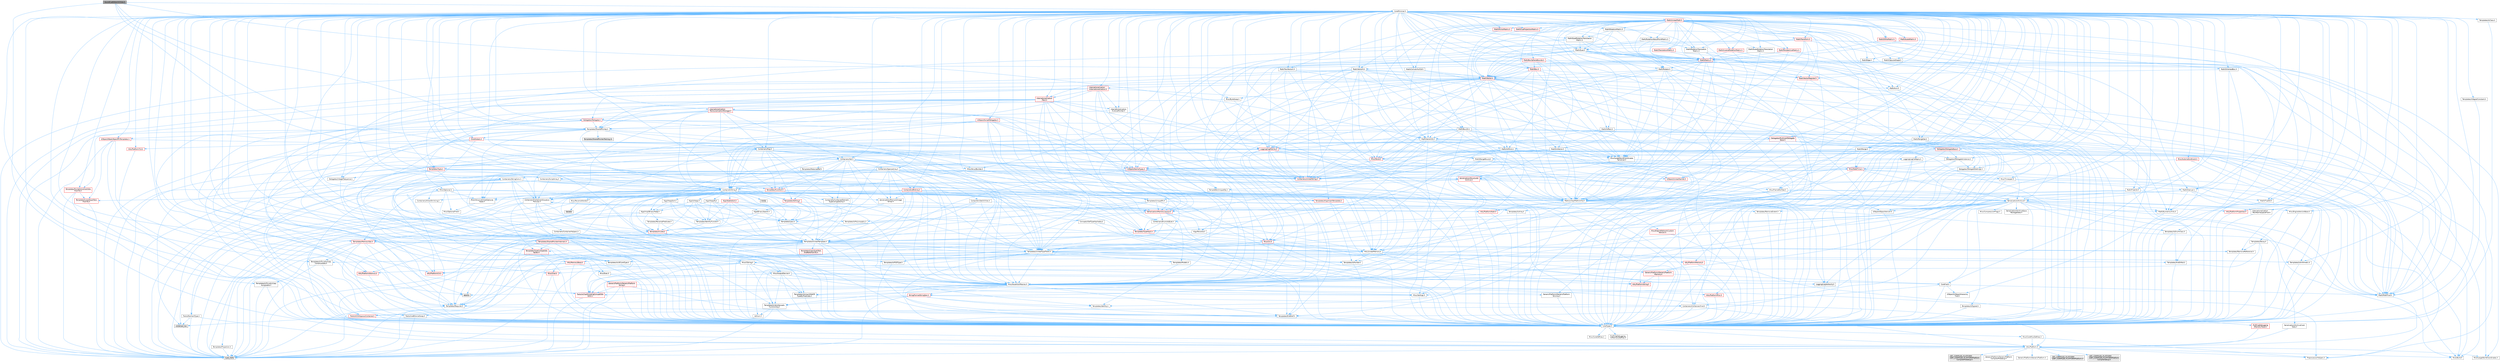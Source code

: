 digraph "SoundCueEditorUtilities.h"
{
 // INTERACTIVE_SVG=YES
 // LATEX_PDF_SIZE
  bgcolor="transparent";
  edge [fontname=Helvetica,fontsize=10,labelfontname=Helvetica,labelfontsize=10];
  node [fontname=Helvetica,fontsize=10,shape=box,height=0.2,width=0.4];
  Node1 [id="Node000001",label="SoundCueEditorUtilities.h",height=0.2,width=0.4,color="gray40", fillcolor="grey60", style="filled", fontcolor="black",tooltip=" "];
  Node1 -> Node2 [id="edge1_Node000001_Node000002",color="steelblue1",style="solid",tooltip=" "];
  Node2 [id="Node000002",label="Containers/Array.h",height=0.2,width=0.4,color="grey40", fillcolor="white", style="filled",URL="$df/dd0/Array_8h.html",tooltip=" "];
  Node2 -> Node3 [id="edge2_Node000002_Node000003",color="steelblue1",style="solid",tooltip=" "];
  Node3 [id="Node000003",label="CoreTypes.h",height=0.2,width=0.4,color="grey40", fillcolor="white", style="filled",URL="$dc/dec/CoreTypes_8h.html",tooltip=" "];
  Node3 -> Node4 [id="edge3_Node000003_Node000004",color="steelblue1",style="solid",tooltip=" "];
  Node4 [id="Node000004",label="HAL/Platform.h",height=0.2,width=0.4,color="grey40", fillcolor="white", style="filled",URL="$d9/dd0/Platform_8h.html",tooltip=" "];
  Node4 -> Node5 [id="edge4_Node000004_Node000005",color="steelblue1",style="solid",tooltip=" "];
  Node5 [id="Node000005",label="Misc/Build.h",height=0.2,width=0.4,color="grey40", fillcolor="white", style="filled",URL="$d3/dbb/Build_8h.html",tooltip=" "];
  Node4 -> Node6 [id="edge5_Node000004_Node000006",color="steelblue1",style="solid",tooltip=" "];
  Node6 [id="Node000006",label="Misc/LargeWorldCoordinates.h",height=0.2,width=0.4,color="grey40", fillcolor="white", style="filled",URL="$d2/dcb/LargeWorldCoordinates_8h.html",tooltip=" "];
  Node4 -> Node7 [id="edge6_Node000004_Node000007",color="steelblue1",style="solid",tooltip=" "];
  Node7 [id="Node000007",label="type_traits",height=0.2,width=0.4,color="grey60", fillcolor="#E0E0E0", style="filled",tooltip=" "];
  Node4 -> Node8 [id="edge7_Node000004_Node000008",color="steelblue1",style="solid",tooltip=" "];
  Node8 [id="Node000008",label="PreprocessorHelpers.h",height=0.2,width=0.4,color="grey40", fillcolor="white", style="filled",URL="$db/ddb/PreprocessorHelpers_8h.html",tooltip=" "];
  Node4 -> Node9 [id="edge8_Node000004_Node000009",color="steelblue1",style="solid",tooltip=" "];
  Node9 [id="Node000009",label="UBT_COMPILED_PLATFORM\l/UBT_COMPILED_PLATFORMPlatform\lCompilerPreSetup.h",height=0.2,width=0.4,color="grey60", fillcolor="#E0E0E0", style="filled",tooltip=" "];
  Node4 -> Node10 [id="edge9_Node000004_Node000010",color="steelblue1",style="solid",tooltip=" "];
  Node10 [id="Node000010",label="GenericPlatform/GenericPlatform\lCompilerPreSetup.h",height=0.2,width=0.4,color="grey40", fillcolor="white", style="filled",URL="$d9/dc8/GenericPlatformCompilerPreSetup_8h.html",tooltip=" "];
  Node4 -> Node11 [id="edge10_Node000004_Node000011",color="steelblue1",style="solid",tooltip=" "];
  Node11 [id="Node000011",label="GenericPlatform/GenericPlatform.h",height=0.2,width=0.4,color="grey40", fillcolor="white", style="filled",URL="$d6/d84/GenericPlatform_8h.html",tooltip=" "];
  Node4 -> Node12 [id="edge11_Node000004_Node000012",color="steelblue1",style="solid",tooltip=" "];
  Node12 [id="Node000012",label="UBT_COMPILED_PLATFORM\l/UBT_COMPILED_PLATFORMPlatform.h",height=0.2,width=0.4,color="grey60", fillcolor="#E0E0E0", style="filled",tooltip=" "];
  Node4 -> Node13 [id="edge12_Node000004_Node000013",color="steelblue1",style="solid",tooltip=" "];
  Node13 [id="Node000013",label="UBT_COMPILED_PLATFORM\l/UBT_COMPILED_PLATFORMPlatform\lCompilerSetup.h",height=0.2,width=0.4,color="grey60", fillcolor="#E0E0E0", style="filled",tooltip=" "];
  Node3 -> Node14 [id="edge13_Node000003_Node000014",color="steelblue1",style="solid",tooltip=" "];
  Node14 [id="Node000014",label="ProfilingDebugging\l/UMemoryDefines.h",height=0.2,width=0.4,color="grey40", fillcolor="white", style="filled",URL="$d2/da2/UMemoryDefines_8h.html",tooltip=" "];
  Node3 -> Node15 [id="edge14_Node000003_Node000015",color="steelblue1",style="solid",tooltip=" "];
  Node15 [id="Node000015",label="Misc/CoreMiscDefines.h",height=0.2,width=0.4,color="grey40", fillcolor="white", style="filled",URL="$da/d38/CoreMiscDefines_8h.html",tooltip=" "];
  Node15 -> Node4 [id="edge15_Node000015_Node000004",color="steelblue1",style="solid",tooltip=" "];
  Node15 -> Node8 [id="edge16_Node000015_Node000008",color="steelblue1",style="solid",tooltip=" "];
  Node3 -> Node16 [id="edge17_Node000003_Node000016",color="steelblue1",style="solid",tooltip=" "];
  Node16 [id="Node000016",label="Misc/CoreDefines.h",height=0.2,width=0.4,color="grey40", fillcolor="white", style="filled",URL="$d3/dd2/CoreDefines_8h.html",tooltip=" "];
  Node2 -> Node17 [id="edge18_Node000002_Node000017",color="steelblue1",style="solid",tooltip=" "];
  Node17 [id="Node000017",label="Misc/AssertionMacros.h",height=0.2,width=0.4,color="grey40", fillcolor="white", style="filled",URL="$d0/dfa/AssertionMacros_8h.html",tooltip=" "];
  Node17 -> Node3 [id="edge19_Node000017_Node000003",color="steelblue1",style="solid",tooltip=" "];
  Node17 -> Node4 [id="edge20_Node000017_Node000004",color="steelblue1",style="solid",tooltip=" "];
  Node17 -> Node18 [id="edge21_Node000017_Node000018",color="steelblue1",style="solid",tooltip=" "];
  Node18 [id="Node000018",label="HAL/PlatformMisc.h",height=0.2,width=0.4,color="red", fillcolor="#FFF0F0", style="filled",URL="$d0/df5/PlatformMisc_8h.html",tooltip=" "];
  Node18 -> Node3 [id="edge22_Node000018_Node000003",color="steelblue1",style="solid",tooltip=" "];
  Node17 -> Node8 [id="edge23_Node000017_Node000008",color="steelblue1",style="solid",tooltip=" "];
  Node17 -> Node54 [id="edge24_Node000017_Node000054",color="steelblue1",style="solid",tooltip=" "];
  Node54 [id="Node000054",label="Templates/EnableIf.h",height=0.2,width=0.4,color="grey40", fillcolor="white", style="filled",URL="$d7/d60/EnableIf_8h.html",tooltip=" "];
  Node54 -> Node3 [id="edge25_Node000054_Node000003",color="steelblue1",style="solid",tooltip=" "];
  Node17 -> Node55 [id="edge26_Node000017_Node000055",color="steelblue1",style="solid",tooltip=" "];
  Node55 [id="Node000055",label="Templates/IsArrayOrRefOf\lTypeByPredicate.h",height=0.2,width=0.4,color="grey40", fillcolor="white", style="filled",URL="$d6/da1/IsArrayOrRefOfTypeByPredicate_8h.html",tooltip=" "];
  Node55 -> Node3 [id="edge27_Node000055_Node000003",color="steelblue1",style="solid",tooltip=" "];
  Node17 -> Node56 [id="edge28_Node000017_Node000056",color="steelblue1",style="solid",tooltip=" "];
  Node56 [id="Node000056",label="Templates/IsValidVariadic\lFunctionArg.h",height=0.2,width=0.4,color="grey40", fillcolor="white", style="filled",URL="$d0/dc8/IsValidVariadicFunctionArg_8h.html",tooltip=" "];
  Node56 -> Node3 [id="edge29_Node000056_Node000003",color="steelblue1",style="solid",tooltip=" "];
  Node56 -> Node57 [id="edge30_Node000056_Node000057",color="steelblue1",style="solid",tooltip=" "];
  Node57 [id="Node000057",label="IsEnum.h",height=0.2,width=0.4,color="grey40", fillcolor="white", style="filled",URL="$d4/de5/IsEnum_8h.html",tooltip=" "];
  Node56 -> Node7 [id="edge31_Node000056_Node000007",color="steelblue1",style="solid",tooltip=" "];
  Node17 -> Node58 [id="edge32_Node000017_Node000058",color="steelblue1",style="solid",tooltip=" "];
  Node58 [id="Node000058",label="Traits/IsCharEncodingCompatible\lWith.h",height=0.2,width=0.4,color="red", fillcolor="#FFF0F0", style="filled",URL="$df/dd1/IsCharEncodingCompatibleWith_8h.html",tooltip=" "];
  Node58 -> Node7 [id="edge33_Node000058_Node000007",color="steelblue1",style="solid",tooltip=" "];
  Node17 -> Node60 [id="edge34_Node000017_Node000060",color="steelblue1",style="solid",tooltip=" "];
  Node60 [id="Node000060",label="Misc/VarArgs.h",height=0.2,width=0.4,color="grey40", fillcolor="white", style="filled",URL="$d5/d6f/VarArgs_8h.html",tooltip=" "];
  Node60 -> Node3 [id="edge35_Node000060_Node000003",color="steelblue1",style="solid",tooltip=" "];
  Node17 -> Node61 [id="edge36_Node000017_Node000061",color="steelblue1",style="solid",tooltip=" "];
  Node61 [id="Node000061",label="String/FormatStringSan.h",height=0.2,width=0.4,color="red", fillcolor="#FFF0F0", style="filled",URL="$d3/d8b/FormatStringSan_8h.html",tooltip=" "];
  Node61 -> Node7 [id="edge37_Node000061_Node000007",color="steelblue1",style="solid",tooltip=" "];
  Node61 -> Node3 [id="edge38_Node000061_Node000003",color="steelblue1",style="solid",tooltip=" "];
  Node61 -> Node62 [id="edge39_Node000061_Node000062",color="steelblue1",style="solid",tooltip=" "];
  Node62 [id="Node000062",label="Templates/Requires.h",height=0.2,width=0.4,color="grey40", fillcolor="white", style="filled",URL="$dc/d96/Requires_8h.html",tooltip=" "];
  Node62 -> Node54 [id="edge40_Node000062_Node000054",color="steelblue1",style="solid",tooltip=" "];
  Node62 -> Node7 [id="edge41_Node000062_Node000007",color="steelblue1",style="solid",tooltip=" "];
  Node61 -> Node63 [id="edge42_Node000061_Node000063",color="steelblue1",style="solid",tooltip=" "];
  Node63 [id="Node000063",label="Templates/Identity.h",height=0.2,width=0.4,color="grey40", fillcolor="white", style="filled",URL="$d0/dd5/Identity_8h.html",tooltip=" "];
  Node61 -> Node56 [id="edge43_Node000061_Node000056",color="steelblue1",style="solid",tooltip=" "];
  Node61 -> Node26 [id="edge44_Node000061_Node000026",color="steelblue1",style="solid",tooltip=" "];
  Node26 [id="Node000026",label="Containers/ContainersFwd.h",height=0.2,width=0.4,color="grey40", fillcolor="white", style="filled",URL="$d4/d0a/ContainersFwd_8h.html",tooltip=" "];
  Node26 -> Node4 [id="edge45_Node000026_Node000004",color="steelblue1",style="solid",tooltip=" "];
  Node26 -> Node3 [id="edge46_Node000026_Node000003",color="steelblue1",style="solid",tooltip=" "];
  Node26 -> Node23 [id="edge47_Node000026_Node000023",color="steelblue1",style="solid",tooltip=" "];
  Node23 [id="Node000023",label="Traits/IsContiguousContainer.h",height=0.2,width=0.4,color="red", fillcolor="#FFF0F0", style="filled",URL="$d5/d3c/IsContiguousContainer_8h.html",tooltip=" "];
  Node23 -> Node3 [id="edge48_Node000023_Node000003",color="steelblue1",style="solid",tooltip=" "];
  Node23 -> Node22 [id="edge49_Node000023_Node000022",color="steelblue1",style="solid",tooltip=" "];
  Node22 [id="Node000022",label="initializer_list",height=0.2,width=0.4,color="grey60", fillcolor="#E0E0E0", style="filled",tooltip=" "];
  Node17 -> Node67 [id="edge50_Node000017_Node000067",color="steelblue1",style="solid",tooltip=" "];
  Node67 [id="Node000067",label="atomic",height=0.2,width=0.4,color="grey60", fillcolor="#E0E0E0", style="filled",tooltip=" "];
  Node2 -> Node68 [id="edge51_Node000002_Node000068",color="steelblue1",style="solid",tooltip=" "];
  Node68 [id="Node000068",label="Misc/IntrusiveUnsetOptional\lState.h",height=0.2,width=0.4,color="grey40", fillcolor="white", style="filled",URL="$d2/d0a/IntrusiveUnsetOptionalState_8h.html",tooltip=" "];
  Node68 -> Node69 [id="edge52_Node000068_Node000069",color="steelblue1",style="solid",tooltip=" "];
  Node69 [id="Node000069",label="Misc/OptionalFwd.h",height=0.2,width=0.4,color="grey40", fillcolor="white", style="filled",URL="$dc/d50/OptionalFwd_8h.html",tooltip=" "];
  Node2 -> Node70 [id="edge53_Node000002_Node000070",color="steelblue1",style="solid",tooltip=" "];
  Node70 [id="Node000070",label="Misc/ReverseIterate.h",height=0.2,width=0.4,color="grey40", fillcolor="white", style="filled",URL="$db/de3/ReverseIterate_8h.html",tooltip=" "];
  Node70 -> Node4 [id="edge54_Node000070_Node000004",color="steelblue1",style="solid",tooltip=" "];
  Node70 -> Node71 [id="edge55_Node000070_Node000071",color="steelblue1",style="solid",tooltip=" "];
  Node71 [id="Node000071",label="iterator",height=0.2,width=0.4,color="grey60", fillcolor="#E0E0E0", style="filled",tooltip=" "];
  Node2 -> Node72 [id="edge56_Node000002_Node000072",color="steelblue1",style="solid",tooltip=" "];
  Node72 [id="Node000072",label="HAL/UnrealMemory.h",height=0.2,width=0.4,color="grey40", fillcolor="white", style="filled",URL="$d9/d96/UnrealMemory_8h.html",tooltip=" "];
  Node72 -> Node3 [id="edge57_Node000072_Node000003",color="steelblue1",style="solid",tooltip=" "];
  Node72 -> Node73 [id="edge58_Node000072_Node000073",color="steelblue1",style="solid",tooltip=" "];
  Node73 [id="Node000073",label="GenericPlatform/GenericPlatform\lMemory.h",height=0.2,width=0.4,color="red", fillcolor="#FFF0F0", style="filled",URL="$dd/d22/GenericPlatformMemory_8h.html",tooltip=" "];
  Node73 -> Node25 [id="edge59_Node000073_Node000025",color="steelblue1",style="solid",tooltip=" "];
  Node25 [id="Node000025",label="CoreFwd.h",height=0.2,width=0.4,color="grey40", fillcolor="white", style="filled",URL="$d1/d1e/CoreFwd_8h.html",tooltip=" "];
  Node25 -> Node3 [id="edge60_Node000025_Node000003",color="steelblue1",style="solid",tooltip=" "];
  Node25 -> Node26 [id="edge61_Node000025_Node000026",color="steelblue1",style="solid",tooltip=" "];
  Node25 -> Node27 [id="edge62_Node000025_Node000027",color="steelblue1",style="solid",tooltip=" "];
  Node27 [id="Node000027",label="Math/MathFwd.h",height=0.2,width=0.4,color="grey40", fillcolor="white", style="filled",URL="$d2/d10/MathFwd_8h.html",tooltip=" "];
  Node27 -> Node4 [id="edge63_Node000027_Node000004",color="steelblue1",style="solid",tooltip=" "];
  Node25 -> Node28 [id="edge64_Node000025_Node000028",color="steelblue1",style="solid",tooltip=" "];
  Node28 [id="Node000028",label="UObject/UObjectHierarchy\lFwd.h",height=0.2,width=0.4,color="grey40", fillcolor="white", style="filled",URL="$d3/d13/UObjectHierarchyFwd_8h.html",tooltip=" "];
  Node73 -> Node3 [id="edge65_Node000073_Node000003",color="steelblue1",style="solid",tooltip=" "];
  Node73 -> Node74 [id="edge66_Node000073_Node000074",color="steelblue1",style="solid",tooltip=" "];
  Node74 [id="Node000074",label="HAL/PlatformString.h",height=0.2,width=0.4,color="red", fillcolor="#FFF0F0", style="filled",URL="$db/db5/PlatformString_8h.html",tooltip=" "];
  Node74 -> Node3 [id="edge67_Node000074_Node000003",color="steelblue1",style="solid",tooltip=" "];
  Node72 -> Node76 [id="edge68_Node000072_Node000076",color="steelblue1",style="solid",tooltip=" "];
  Node76 [id="Node000076",label="HAL/MemoryBase.h",height=0.2,width=0.4,color="red", fillcolor="#FFF0F0", style="filled",URL="$d6/d9f/MemoryBase_8h.html",tooltip=" "];
  Node76 -> Node3 [id="edge69_Node000076_Node000003",color="steelblue1",style="solid",tooltip=" "];
  Node76 -> Node47 [id="edge70_Node000076_Node000047",color="steelblue1",style="solid",tooltip=" "];
  Node47 [id="Node000047",label="HAL/PlatformAtomics.h",height=0.2,width=0.4,color="red", fillcolor="#FFF0F0", style="filled",URL="$d3/d36/PlatformAtomics_8h.html",tooltip=" "];
  Node47 -> Node3 [id="edge71_Node000047_Node000003",color="steelblue1",style="solid",tooltip=" "];
  Node76 -> Node30 [id="edge72_Node000076_Node000030",color="steelblue1",style="solid",tooltip=" "];
  Node30 [id="Node000030",label="HAL/PlatformCrt.h",height=0.2,width=0.4,color="red", fillcolor="#FFF0F0", style="filled",URL="$d8/d75/PlatformCrt_8h.html",tooltip=" "];
  Node76 -> Node77 [id="edge73_Node000076_Node000077",color="steelblue1",style="solid",tooltip=" "];
  Node77 [id="Node000077",label="Misc/Exec.h",height=0.2,width=0.4,color="grey40", fillcolor="white", style="filled",URL="$de/ddb/Exec_8h.html",tooltip=" "];
  Node77 -> Node3 [id="edge74_Node000077_Node000003",color="steelblue1",style="solid",tooltip=" "];
  Node77 -> Node17 [id="edge75_Node000077_Node000017",color="steelblue1",style="solid",tooltip=" "];
  Node76 -> Node78 [id="edge76_Node000076_Node000078",color="steelblue1",style="solid",tooltip=" "];
  Node78 [id="Node000078",label="Misc/OutputDevice.h",height=0.2,width=0.4,color="grey40", fillcolor="white", style="filled",URL="$d7/d32/OutputDevice_8h.html",tooltip=" "];
  Node78 -> Node25 [id="edge77_Node000078_Node000025",color="steelblue1",style="solid",tooltip=" "];
  Node78 -> Node3 [id="edge78_Node000078_Node000003",color="steelblue1",style="solid",tooltip=" "];
  Node78 -> Node79 [id="edge79_Node000078_Node000079",color="steelblue1",style="solid",tooltip=" "];
  Node79 [id="Node000079",label="Logging/LogVerbosity.h",height=0.2,width=0.4,color="grey40", fillcolor="white", style="filled",URL="$d2/d8f/LogVerbosity_8h.html",tooltip=" "];
  Node79 -> Node3 [id="edge80_Node000079_Node000003",color="steelblue1",style="solid",tooltip=" "];
  Node78 -> Node60 [id="edge81_Node000078_Node000060",color="steelblue1",style="solid",tooltip=" "];
  Node78 -> Node55 [id="edge82_Node000078_Node000055",color="steelblue1",style="solid",tooltip=" "];
  Node78 -> Node56 [id="edge83_Node000078_Node000056",color="steelblue1",style="solid",tooltip=" "];
  Node78 -> Node58 [id="edge84_Node000078_Node000058",color="steelblue1",style="solid",tooltip=" "];
  Node72 -> Node89 [id="edge85_Node000072_Node000089",color="steelblue1",style="solid",tooltip=" "];
  Node89 [id="Node000089",label="HAL/PlatformMemory.h",height=0.2,width=0.4,color="red", fillcolor="#FFF0F0", style="filled",URL="$de/d68/PlatformMemory_8h.html",tooltip=" "];
  Node89 -> Node3 [id="edge86_Node000089_Node000003",color="steelblue1",style="solid",tooltip=" "];
  Node89 -> Node73 [id="edge87_Node000089_Node000073",color="steelblue1",style="solid",tooltip=" "];
  Node72 -> Node91 [id="edge88_Node000072_Node000091",color="steelblue1",style="solid",tooltip=" "];
  Node91 [id="Node000091",label="ProfilingDebugging\l/MemoryTrace.h",height=0.2,width=0.4,color="red", fillcolor="#FFF0F0", style="filled",URL="$da/dd7/MemoryTrace_8h.html",tooltip=" "];
  Node91 -> Node4 [id="edge89_Node000091_Node000004",color="steelblue1",style="solid",tooltip=" "];
  Node72 -> Node92 [id="edge90_Node000072_Node000092",color="steelblue1",style="solid",tooltip=" "];
  Node92 [id="Node000092",label="Templates/IsPointer.h",height=0.2,width=0.4,color="grey40", fillcolor="white", style="filled",URL="$d7/d05/IsPointer_8h.html",tooltip=" "];
  Node92 -> Node3 [id="edge91_Node000092_Node000003",color="steelblue1",style="solid",tooltip=" "];
  Node2 -> Node93 [id="edge92_Node000002_Node000093",color="steelblue1",style="solid",tooltip=" "];
  Node93 [id="Node000093",label="Templates/UnrealTypeTraits.h",height=0.2,width=0.4,color="grey40", fillcolor="white", style="filled",URL="$d2/d2d/UnrealTypeTraits_8h.html",tooltip=" "];
  Node93 -> Node3 [id="edge93_Node000093_Node000003",color="steelblue1",style="solid",tooltip=" "];
  Node93 -> Node92 [id="edge94_Node000093_Node000092",color="steelblue1",style="solid",tooltip=" "];
  Node93 -> Node17 [id="edge95_Node000093_Node000017",color="steelblue1",style="solid",tooltip=" "];
  Node93 -> Node85 [id="edge96_Node000093_Node000085",color="steelblue1",style="solid",tooltip=" "];
  Node85 [id="Node000085",label="Templates/AndOrNot.h",height=0.2,width=0.4,color="grey40", fillcolor="white", style="filled",URL="$db/d0a/AndOrNot_8h.html",tooltip=" "];
  Node85 -> Node3 [id="edge97_Node000085_Node000003",color="steelblue1",style="solid",tooltip=" "];
  Node93 -> Node54 [id="edge98_Node000093_Node000054",color="steelblue1",style="solid",tooltip=" "];
  Node93 -> Node94 [id="edge99_Node000093_Node000094",color="steelblue1",style="solid",tooltip=" "];
  Node94 [id="Node000094",label="Templates/IsArithmetic.h",height=0.2,width=0.4,color="grey40", fillcolor="white", style="filled",URL="$d2/d5d/IsArithmetic_8h.html",tooltip=" "];
  Node94 -> Node3 [id="edge100_Node000094_Node000003",color="steelblue1",style="solid",tooltip=" "];
  Node93 -> Node57 [id="edge101_Node000093_Node000057",color="steelblue1",style="solid",tooltip=" "];
  Node93 -> Node95 [id="edge102_Node000093_Node000095",color="steelblue1",style="solid",tooltip=" "];
  Node95 [id="Node000095",label="Templates/Models.h",height=0.2,width=0.4,color="grey40", fillcolor="white", style="filled",URL="$d3/d0c/Models_8h.html",tooltip=" "];
  Node95 -> Node63 [id="edge103_Node000095_Node000063",color="steelblue1",style="solid",tooltip=" "];
  Node93 -> Node96 [id="edge104_Node000093_Node000096",color="steelblue1",style="solid",tooltip=" "];
  Node96 [id="Node000096",label="Templates/IsPODType.h",height=0.2,width=0.4,color="grey40", fillcolor="white", style="filled",URL="$d7/db1/IsPODType_8h.html",tooltip=" "];
  Node96 -> Node3 [id="edge105_Node000096_Node000003",color="steelblue1",style="solid",tooltip=" "];
  Node93 -> Node97 [id="edge106_Node000093_Node000097",color="steelblue1",style="solid",tooltip=" "];
  Node97 [id="Node000097",label="Templates/IsUECoreType.h",height=0.2,width=0.4,color="grey40", fillcolor="white", style="filled",URL="$d1/db8/IsUECoreType_8h.html",tooltip=" "];
  Node97 -> Node3 [id="edge107_Node000097_Node000003",color="steelblue1",style="solid",tooltip=" "];
  Node97 -> Node7 [id="edge108_Node000097_Node000007",color="steelblue1",style="solid",tooltip=" "];
  Node93 -> Node86 [id="edge109_Node000093_Node000086",color="steelblue1",style="solid",tooltip=" "];
  Node86 [id="Node000086",label="Templates/IsTriviallyCopy\lConstructible.h",height=0.2,width=0.4,color="grey40", fillcolor="white", style="filled",URL="$d3/d78/IsTriviallyCopyConstructible_8h.html",tooltip=" "];
  Node86 -> Node3 [id="edge110_Node000086_Node000003",color="steelblue1",style="solid",tooltip=" "];
  Node86 -> Node7 [id="edge111_Node000086_Node000007",color="steelblue1",style="solid",tooltip=" "];
  Node2 -> Node98 [id="edge112_Node000002_Node000098",color="steelblue1",style="solid",tooltip=" "];
  Node98 [id="Node000098",label="Templates/UnrealTemplate.h",height=0.2,width=0.4,color="grey40", fillcolor="white", style="filled",URL="$d4/d24/UnrealTemplate_8h.html",tooltip=" "];
  Node98 -> Node3 [id="edge113_Node000098_Node000003",color="steelblue1",style="solid",tooltip=" "];
  Node98 -> Node92 [id="edge114_Node000098_Node000092",color="steelblue1",style="solid",tooltip=" "];
  Node98 -> Node72 [id="edge115_Node000098_Node000072",color="steelblue1",style="solid",tooltip=" "];
  Node98 -> Node99 [id="edge116_Node000098_Node000099",color="steelblue1",style="solid",tooltip=" "];
  Node99 [id="Node000099",label="Templates/CopyQualifiers\lAndRefsFromTo.h",height=0.2,width=0.4,color="red", fillcolor="#FFF0F0", style="filled",URL="$d3/db3/CopyQualifiersAndRefsFromTo_8h.html",tooltip=" "];
  Node98 -> Node93 [id="edge117_Node000098_Node000093",color="steelblue1",style="solid",tooltip=" "];
  Node98 -> Node101 [id="edge118_Node000098_Node000101",color="steelblue1",style="solid",tooltip=" "];
  Node101 [id="Node000101",label="Templates/RemoveReference.h",height=0.2,width=0.4,color="grey40", fillcolor="white", style="filled",URL="$da/dbe/RemoveReference_8h.html",tooltip=" "];
  Node101 -> Node3 [id="edge119_Node000101_Node000003",color="steelblue1",style="solid",tooltip=" "];
  Node98 -> Node62 [id="edge120_Node000098_Node000062",color="steelblue1",style="solid",tooltip=" "];
  Node98 -> Node102 [id="edge121_Node000098_Node000102",color="steelblue1",style="solid",tooltip=" "];
  Node102 [id="Node000102",label="Templates/TypeCompatible\lBytes.h",height=0.2,width=0.4,color="red", fillcolor="#FFF0F0", style="filled",URL="$df/d0a/TypeCompatibleBytes_8h.html",tooltip=" "];
  Node102 -> Node3 [id="edge122_Node000102_Node000003",color="steelblue1",style="solid",tooltip=" "];
  Node102 -> Node7 [id="edge123_Node000102_Node000007",color="steelblue1",style="solid",tooltip=" "];
  Node98 -> Node63 [id="edge124_Node000098_Node000063",color="steelblue1",style="solid",tooltip=" "];
  Node98 -> Node23 [id="edge125_Node000098_Node000023",color="steelblue1",style="solid",tooltip=" "];
  Node98 -> Node103 [id="edge126_Node000098_Node000103",color="steelblue1",style="solid",tooltip=" "];
  Node103 [id="Node000103",label="Traits/UseBitwiseSwap.h",height=0.2,width=0.4,color="grey40", fillcolor="white", style="filled",URL="$db/df3/UseBitwiseSwap_8h.html",tooltip=" "];
  Node103 -> Node3 [id="edge127_Node000103_Node000003",color="steelblue1",style="solid",tooltip=" "];
  Node103 -> Node7 [id="edge128_Node000103_Node000007",color="steelblue1",style="solid",tooltip=" "];
  Node98 -> Node7 [id="edge129_Node000098_Node000007",color="steelblue1",style="solid",tooltip=" "];
  Node2 -> Node104 [id="edge130_Node000002_Node000104",color="steelblue1",style="solid",tooltip=" "];
  Node104 [id="Node000104",label="Containers/AllowShrinking.h",height=0.2,width=0.4,color="grey40", fillcolor="white", style="filled",URL="$d7/d1a/AllowShrinking_8h.html",tooltip=" "];
  Node104 -> Node3 [id="edge131_Node000104_Node000003",color="steelblue1",style="solid",tooltip=" "];
  Node2 -> Node105 [id="edge132_Node000002_Node000105",color="steelblue1",style="solid",tooltip=" "];
  Node105 [id="Node000105",label="Containers/ContainerAllocation\lPolicies.h",height=0.2,width=0.4,color="grey40", fillcolor="white", style="filled",URL="$d7/dff/ContainerAllocationPolicies_8h.html",tooltip=" "];
  Node105 -> Node3 [id="edge133_Node000105_Node000003",color="steelblue1",style="solid",tooltip=" "];
  Node105 -> Node106 [id="edge134_Node000105_Node000106",color="steelblue1",style="solid",tooltip=" "];
  Node106 [id="Node000106",label="Containers/ContainerHelpers.h",height=0.2,width=0.4,color="grey40", fillcolor="white", style="filled",URL="$d7/d33/ContainerHelpers_8h.html",tooltip=" "];
  Node106 -> Node3 [id="edge135_Node000106_Node000003",color="steelblue1",style="solid",tooltip=" "];
  Node105 -> Node105 [id="edge136_Node000105_Node000105",color="steelblue1",style="solid",tooltip=" "];
  Node105 -> Node107 [id="edge137_Node000105_Node000107",color="steelblue1",style="solid",tooltip=" "];
  Node107 [id="Node000107",label="HAL/PlatformMath.h",height=0.2,width=0.4,color="red", fillcolor="#FFF0F0", style="filled",URL="$dc/d53/PlatformMath_8h.html",tooltip=" "];
  Node107 -> Node3 [id="edge138_Node000107_Node000003",color="steelblue1",style="solid",tooltip=" "];
  Node105 -> Node72 [id="edge139_Node000105_Node000072",color="steelblue1",style="solid",tooltip=" "];
  Node105 -> Node40 [id="edge140_Node000105_Node000040",color="steelblue1",style="solid",tooltip=" "];
  Node40 [id="Node000040",label="Math/NumericLimits.h",height=0.2,width=0.4,color="grey40", fillcolor="white", style="filled",URL="$df/d1b/NumericLimits_8h.html",tooltip=" "];
  Node40 -> Node3 [id="edge141_Node000040_Node000003",color="steelblue1",style="solid",tooltip=" "];
  Node105 -> Node17 [id="edge142_Node000105_Node000017",color="steelblue1",style="solid",tooltip=" "];
  Node105 -> Node115 [id="edge143_Node000105_Node000115",color="steelblue1",style="solid",tooltip=" "];
  Node115 [id="Node000115",label="Templates/IsPolymorphic.h",height=0.2,width=0.4,color="grey40", fillcolor="white", style="filled",URL="$dc/d20/IsPolymorphic_8h.html",tooltip=" "];
  Node105 -> Node116 [id="edge144_Node000105_Node000116",color="steelblue1",style="solid",tooltip=" "];
  Node116 [id="Node000116",label="Templates/MemoryOps.h",height=0.2,width=0.4,color="red", fillcolor="#FFF0F0", style="filled",URL="$db/dea/MemoryOps_8h.html",tooltip=" "];
  Node116 -> Node3 [id="edge145_Node000116_Node000003",color="steelblue1",style="solid",tooltip=" "];
  Node116 -> Node72 [id="edge146_Node000116_Node000072",color="steelblue1",style="solid",tooltip=" "];
  Node116 -> Node87 [id="edge147_Node000116_Node000087",color="steelblue1",style="solid",tooltip=" "];
  Node87 [id="Node000087",label="Templates/IsTriviallyCopy\lAssignable.h",height=0.2,width=0.4,color="grey40", fillcolor="white", style="filled",URL="$d2/df2/IsTriviallyCopyAssignable_8h.html",tooltip=" "];
  Node87 -> Node3 [id="edge148_Node000087_Node000003",color="steelblue1",style="solid",tooltip=" "];
  Node87 -> Node7 [id="edge149_Node000087_Node000007",color="steelblue1",style="solid",tooltip=" "];
  Node116 -> Node86 [id="edge150_Node000116_Node000086",color="steelblue1",style="solid",tooltip=" "];
  Node116 -> Node62 [id="edge151_Node000116_Node000062",color="steelblue1",style="solid",tooltip=" "];
  Node116 -> Node93 [id="edge152_Node000116_Node000093",color="steelblue1",style="solid",tooltip=" "];
  Node116 -> Node103 [id="edge153_Node000116_Node000103",color="steelblue1",style="solid",tooltip=" "];
  Node116 -> Node7 [id="edge154_Node000116_Node000007",color="steelblue1",style="solid",tooltip=" "];
  Node105 -> Node102 [id="edge155_Node000105_Node000102",color="steelblue1",style="solid",tooltip=" "];
  Node105 -> Node7 [id="edge156_Node000105_Node000007",color="steelblue1",style="solid",tooltip=" "];
  Node2 -> Node117 [id="edge157_Node000002_Node000117",color="steelblue1",style="solid",tooltip=" "];
  Node117 [id="Node000117",label="Containers/ContainerElement\lTypeCompatibility.h",height=0.2,width=0.4,color="grey40", fillcolor="white", style="filled",URL="$df/ddf/ContainerElementTypeCompatibility_8h.html",tooltip=" "];
  Node117 -> Node3 [id="edge158_Node000117_Node000003",color="steelblue1",style="solid",tooltip=" "];
  Node117 -> Node93 [id="edge159_Node000117_Node000093",color="steelblue1",style="solid",tooltip=" "];
  Node2 -> Node118 [id="edge160_Node000002_Node000118",color="steelblue1",style="solid",tooltip=" "];
  Node118 [id="Node000118",label="Serialization/Archive.h",height=0.2,width=0.4,color="grey40", fillcolor="white", style="filled",URL="$d7/d3b/Archive_8h.html",tooltip=" "];
  Node118 -> Node25 [id="edge161_Node000118_Node000025",color="steelblue1",style="solid",tooltip=" "];
  Node118 -> Node3 [id="edge162_Node000118_Node000003",color="steelblue1",style="solid",tooltip=" "];
  Node118 -> Node119 [id="edge163_Node000118_Node000119",color="steelblue1",style="solid",tooltip=" "];
  Node119 [id="Node000119",label="HAL/PlatformProperties.h",height=0.2,width=0.4,color="red", fillcolor="#FFF0F0", style="filled",URL="$d9/db0/PlatformProperties_8h.html",tooltip=" "];
  Node119 -> Node3 [id="edge164_Node000119_Node000003",color="steelblue1",style="solid",tooltip=" "];
  Node118 -> Node122 [id="edge165_Node000118_Node000122",color="steelblue1",style="solid",tooltip=" "];
  Node122 [id="Node000122",label="Internationalization\l/TextNamespaceFwd.h",height=0.2,width=0.4,color="grey40", fillcolor="white", style="filled",URL="$d8/d97/TextNamespaceFwd_8h.html",tooltip=" "];
  Node122 -> Node3 [id="edge166_Node000122_Node000003",color="steelblue1",style="solid",tooltip=" "];
  Node118 -> Node27 [id="edge167_Node000118_Node000027",color="steelblue1",style="solid",tooltip=" "];
  Node118 -> Node17 [id="edge168_Node000118_Node000017",color="steelblue1",style="solid",tooltip=" "];
  Node118 -> Node5 [id="edge169_Node000118_Node000005",color="steelblue1",style="solid",tooltip=" "];
  Node118 -> Node41 [id="edge170_Node000118_Node000041",color="steelblue1",style="solid",tooltip=" "];
  Node41 [id="Node000041",label="Misc/CompressionFlags.h",height=0.2,width=0.4,color="grey40", fillcolor="white", style="filled",URL="$d9/d76/CompressionFlags_8h.html",tooltip=" "];
  Node118 -> Node123 [id="edge171_Node000118_Node000123",color="steelblue1",style="solid",tooltip=" "];
  Node123 [id="Node000123",label="Misc/EngineVersionBase.h",height=0.2,width=0.4,color="grey40", fillcolor="white", style="filled",URL="$d5/d2b/EngineVersionBase_8h.html",tooltip=" "];
  Node123 -> Node3 [id="edge172_Node000123_Node000003",color="steelblue1",style="solid",tooltip=" "];
  Node118 -> Node60 [id="edge173_Node000118_Node000060",color="steelblue1",style="solid",tooltip=" "];
  Node118 -> Node124 [id="edge174_Node000118_Node000124",color="steelblue1",style="solid",tooltip=" "];
  Node124 [id="Node000124",label="Serialization/ArchiveCook\lData.h",height=0.2,width=0.4,color="grey40", fillcolor="white", style="filled",URL="$dc/db6/ArchiveCookData_8h.html",tooltip=" "];
  Node124 -> Node4 [id="edge175_Node000124_Node000004",color="steelblue1",style="solid",tooltip=" "];
  Node118 -> Node125 [id="edge176_Node000118_Node000125",color="steelblue1",style="solid",tooltip=" "];
  Node125 [id="Node000125",label="Serialization/ArchiveSave\lPackageData.h",height=0.2,width=0.4,color="grey40", fillcolor="white", style="filled",URL="$d1/d37/ArchiveSavePackageData_8h.html",tooltip=" "];
  Node118 -> Node54 [id="edge177_Node000118_Node000054",color="steelblue1",style="solid",tooltip=" "];
  Node118 -> Node55 [id="edge178_Node000118_Node000055",color="steelblue1",style="solid",tooltip=" "];
  Node118 -> Node126 [id="edge179_Node000118_Node000126",color="steelblue1",style="solid",tooltip=" "];
  Node126 [id="Node000126",label="Templates/IsEnumClass.h",height=0.2,width=0.4,color="grey40", fillcolor="white", style="filled",URL="$d7/d15/IsEnumClass_8h.html",tooltip=" "];
  Node126 -> Node3 [id="edge180_Node000126_Node000003",color="steelblue1",style="solid",tooltip=" "];
  Node126 -> Node85 [id="edge181_Node000126_Node000085",color="steelblue1",style="solid",tooltip=" "];
  Node118 -> Node112 [id="edge182_Node000118_Node000112",color="steelblue1",style="solid",tooltip=" "];
  Node112 [id="Node000112",label="Templates/IsSigned.h",height=0.2,width=0.4,color="grey40", fillcolor="white", style="filled",URL="$d8/dd8/IsSigned_8h.html",tooltip=" "];
  Node112 -> Node3 [id="edge183_Node000112_Node000003",color="steelblue1",style="solid",tooltip=" "];
  Node118 -> Node56 [id="edge184_Node000118_Node000056",color="steelblue1",style="solid",tooltip=" "];
  Node118 -> Node98 [id="edge185_Node000118_Node000098",color="steelblue1",style="solid",tooltip=" "];
  Node118 -> Node58 [id="edge186_Node000118_Node000058",color="steelblue1",style="solid",tooltip=" "];
  Node118 -> Node127 [id="edge187_Node000118_Node000127",color="steelblue1",style="solid",tooltip=" "];
  Node127 [id="Node000127",label="UObject/ObjectVersion.h",height=0.2,width=0.4,color="grey40", fillcolor="white", style="filled",URL="$da/d63/ObjectVersion_8h.html",tooltip=" "];
  Node127 -> Node3 [id="edge188_Node000127_Node000003",color="steelblue1",style="solid",tooltip=" "];
  Node2 -> Node128 [id="edge189_Node000002_Node000128",color="steelblue1",style="solid",tooltip=" "];
  Node128 [id="Node000128",label="Serialization/MemoryImage\lWriter.h",height=0.2,width=0.4,color="grey40", fillcolor="white", style="filled",URL="$d0/d08/MemoryImageWriter_8h.html",tooltip=" "];
  Node128 -> Node3 [id="edge190_Node000128_Node000003",color="steelblue1",style="solid",tooltip=" "];
  Node128 -> Node129 [id="edge191_Node000128_Node000129",color="steelblue1",style="solid",tooltip=" "];
  Node129 [id="Node000129",label="Serialization/MemoryLayout.h",height=0.2,width=0.4,color="red", fillcolor="#FFF0F0", style="filled",URL="$d7/d66/MemoryLayout_8h.html",tooltip=" "];
  Node129 -> Node132 [id="edge192_Node000129_Node000132",color="steelblue1",style="solid",tooltip=" "];
  Node132 [id="Node000132",label="Containers/EnumAsByte.h",height=0.2,width=0.4,color="grey40", fillcolor="white", style="filled",URL="$d6/d9a/EnumAsByte_8h.html",tooltip=" "];
  Node132 -> Node3 [id="edge193_Node000132_Node000003",color="steelblue1",style="solid",tooltip=" "];
  Node132 -> Node96 [id="edge194_Node000132_Node000096",color="steelblue1",style="solid",tooltip=" "];
  Node132 -> Node133 [id="edge195_Node000132_Node000133",color="steelblue1",style="solid",tooltip=" "];
  Node133 [id="Node000133",label="Templates/TypeHash.h",height=0.2,width=0.4,color="red", fillcolor="#FFF0F0", style="filled",URL="$d1/d62/TypeHash_8h.html",tooltip=" "];
  Node133 -> Node3 [id="edge196_Node000133_Node000003",color="steelblue1",style="solid",tooltip=" "];
  Node133 -> Node62 [id="edge197_Node000133_Node000062",color="steelblue1",style="solid",tooltip=" "];
  Node133 -> Node134 [id="edge198_Node000133_Node000134",color="steelblue1",style="solid",tooltip=" "];
  Node134 [id="Node000134",label="Misc/Crc.h",height=0.2,width=0.4,color="red", fillcolor="#FFF0F0", style="filled",URL="$d4/dd2/Crc_8h.html",tooltip=" "];
  Node134 -> Node3 [id="edge199_Node000134_Node000003",color="steelblue1",style="solid",tooltip=" "];
  Node134 -> Node74 [id="edge200_Node000134_Node000074",color="steelblue1",style="solid",tooltip=" "];
  Node134 -> Node17 [id="edge201_Node000134_Node000017",color="steelblue1",style="solid",tooltip=" "];
  Node134 -> Node135 [id="edge202_Node000134_Node000135",color="steelblue1",style="solid",tooltip=" "];
  Node135 [id="Node000135",label="Misc/CString.h",height=0.2,width=0.4,color="grey40", fillcolor="white", style="filled",URL="$d2/d49/CString_8h.html",tooltip=" "];
  Node135 -> Node3 [id="edge203_Node000135_Node000003",color="steelblue1",style="solid",tooltip=" "];
  Node135 -> Node30 [id="edge204_Node000135_Node000030",color="steelblue1",style="solid",tooltip=" "];
  Node135 -> Node74 [id="edge205_Node000135_Node000074",color="steelblue1",style="solid",tooltip=" "];
  Node135 -> Node17 [id="edge206_Node000135_Node000017",color="steelblue1",style="solid",tooltip=" "];
  Node135 -> Node136 [id="edge207_Node000135_Node000136",color="steelblue1",style="solid",tooltip=" "];
  Node136 [id="Node000136",label="Misc/Char.h",height=0.2,width=0.4,color="red", fillcolor="#FFF0F0", style="filled",URL="$d0/d58/Char_8h.html",tooltip=" "];
  Node136 -> Node3 [id="edge208_Node000136_Node000003",color="steelblue1",style="solid",tooltip=" "];
  Node136 -> Node7 [id="edge209_Node000136_Node000007",color="steelblue1",style="solid",tooltip=" "];
  Node135 -> Node60 [id="edge210_Node000135_Node000060",color="steelblue1",style="solid",tooltip=" "];
  Node135 -> Node55 [id="edge211_Node000135_Node000055",color="steelblue1",style="solid",tooltip=" "];
  Node135 -> Node56 [id="edge212_Node000135_Node000056",color="steelblue1",style="solid",tooltip=" "];
  Node135 -> Node58 [id="edge213_Node000135_Node000058",color="steelblue1",style="solid",tooltip=" "];
  Node134 -> Node136 [id="edge214_Node000134_Node000136",color="steelblue1",style="solid",tooltip=" "];
  Node134 -> Node93 [id="edge215_Node000134_Node000093",color="steelblue1",style="solid",tooltip=" "];
  Node133 -> Node7 [id="edge216_Node000133_Node000007",color="steelblue1",style="solid",tooltip=" "];
  Node129 -> Node72 [id="edge217_Node000129_Node000072",color="steelblue1",style="solid",tooltip=" "];
  Node129 -> Node54 [id="edge218_Node000129_Node000054",color="steelblue1",style="solid",tooltip=" "];
  Node129 -> Node115 [id="edge219_Node000129_Node000115",color="steelblue1",style="solid",tooltip=" "];
  Node129 -> Node95 [id="edge220_Node000129_Node000095",color="steelblue1",style="solid",tooltip=" "];
  Node129 -> Node98 [id="edge221_Node000129_Node000098",color="steelblue1",style="solid",tooltip=" "];
  Node2 -> Node142 [id="edge222_Node000002_Node000142",color="steelblue1",style="solid",tooltip=" "];
  Node142 [id="Node000142",label="Algo/Heapify.h",height=0.2,width=0.4,color="grey40", fillcolor="white", style="filled",URL="$d0/d2a/Heapify_8h.html",tooltip=" "];
  Node142 -> Node143 [id="edge223_Node000142_Node000143",color="steelblue1",style="solid",tooltip=" "];
  Node143 [id="Node000143",label="Algo/Impl/BinaryHeap.h",height=0.2,width=0.4,color="grey40", fillcolor="white", style="filled",URL="$d7/da3/Algo_2Impl_2BinaryHeap_8h.html",tooltip=" "];
  Node143 -> Node144 [id="edge224_Node000143_Node000144",color="steelblue1",style="solid",tooltip=" "];
  Node144 [id="Node000144",label="Templates/Invoke.h",height=0.2,width=0.4,color="red", fillcolor="#FFF0F0", style="filled",URL="$d7/deb/Invoke_8h.html",tooltip=" "];
  Node144 -> Node3 [id="edge225_Node000144_Node000003",color="steelblue1",style="solid",tooltip=" "];
  Node144 -> Node98 [id="edge226_Node000144_Node000098",color="steelblue1",style="solid",tooltip=" "];
  Node144 -> Node7 [id="edge227_Node000144_Node000007",color="steelblue1",style="solid",tooltip=" "];
  Node143 -> Node146 [id="edge228_Node000143_Node000146",color="steelblue1",style="solid",tooltip=" "];
  Node146 [id="Node000146",label="Templates/Projection.h",height=0.2,width=0.4,color="grey40", fillcolor="white", style="filled",URL="$d7/df0/Projection_8h.html",tooltip=" "];
  Node146 -> Node7 [id="edge229_Node000146_Node000007",color="steelblue1",style="solid",tooltip=" "];
  Node143 -> Node147 [id="edge230_Node000143_Node000147",color="steelblue1",style="solid",tooltip=" "];
  Node147 [id="Node000147",label="Templates/ReversePredicate.h",height=0.2,width=0.4,color="grey40", fillcolor="white", style="filled",URL="$d8/d28/ReversePredicate_8h.html",tooltip=" "];
  Node147 -> Node144 [id="edge231_Node000147_Node000144",color="steelblue1",style="solid",tooltip=" "];
  Node147 -> Node98 [id="edge232_Node000147_Node000098",color="steelblue1",style="solid",tooltip=" "];
  Node143 -> Node7 [id="edge233_Node000143_Node000007",color="steelblue1",style="solid",tooltip=" "];
  Node142 -> Node148 [id="edge234_Node000142_Node000148",color="steelblue1",style="solid",tooltip=" "];
  Node148 [id="Node000148",label="Templates/IdentityFunctor.h",height=0.2,width=0.4,color="grey40", fillcolor="white", style="filled",URL="$d7/d2e/IdentityFunctor_8h.html",tooltip=" "];
  Node148 -> Node4 [id="edge235_Node000148_Node000004",color="steelblue1",style="solid",tooltip=" "];
  Node142 -> Node144 [id="edge236_Node000142_Node000144",color="steelblue1",style="solid",tooltip=" "];
  Node142 -> Node149 [id="edge237_Node000142_Node000149",color="steelblue1",style="solid",tooltip=" "];
  Node149 [id="Node000149",label="Templates/Less.h",height=0.2,width=0.4,color="grey40", fillcolor="white", style="filled",URL="$de/dc8/Less_8h.html",tooltip=" "];
  Node149 -> Node3 [id="edge238_Node000149_Node000003",color="steelblue1",style="solid",tooltip=" "];
  Node149 -> Node98 [id="edge239_Node000149_Node000098",color="steelblue1",style="solid",tooltip=" "];
  Node142 -> Node98 [id="edge240_Node000142_Node000098",color="steelblue1",style="solid",tooltip=" "];
  Node2 -> Node150 [id="edge241_Node000002_Node000150",color="steelblue1",style="solid",tooltip=" "];
  Node150 [id="Node000150",label="Algo/HeapSort.h",height=0.2,width=0.4,color="grey40", fillcolor="white", style="filled",URL="$d3/d92/HeapSort_8h.html",tooltip=" "];
  Node150 -> Node143 [id="edge242_Node000150_Node000143",color="steelblue1",style="solid",tooltip=" "];
  Node150 -> Node148 [id="edge243_Node000150_Node000148",color="steelblue1",style="solid",tooltip=" "];
  Node150 -> Node149 [id="edge244_Node000150_Node000149",color="steelblue1",style="solid",tooltip=" "];
  Node150 -> Node98 [id="edge245_Node000150_Node000098",color="steelblue1",style="solid",tooltip=" "];
  Node2 -> Node151 [id="edge246_Node000002_Node000151",color="steelblue1",style="solid",tooltip=" "];
  Node151 [id="Node000151",label="Algo/IsHeap.h",height=0.2,width=0.4,color="grey40", fillcolor="white", style="filled",URL="$de/d32/IsHeap_8h.html",tooltip=" "];
  Node151 -> Node143 [id="edge247_Node000151_Node000143",color="steelblue1",style="solid",tooltip=" "];
  Node151 -> Node148 [id="edge248_Node000151_Node000148",color="steelblue1",style="solid",tooltip=" "];
  Node151 -> Node144 [id="edge249_Node000151_Node000144",color="steelblue1",style="solid",tooltip=" "];
  Node151 -> Node149 [id="edge250_Node000151_Node000149",color="steelblue1",style="solid",tooltip=" "];
  Node151 -> Node98 [id="edge251_Node000151_Node000098",color="steelblue1",style="solid",tooltip=" "];
  Node2 -> Node143 [id="edge252_Node000002_Node000143",color="steelblue1",style="solid",tooltip=" "];
  Node2 -> Node152 [id="edge253_Node000002_Node000152",color="steelblue1",style="solid",tooltip=" "];
  Node152 [id="Node000152",label="Algo/StableSort.h",height=0.2,width=0.4,color="red", fillcolor="#FFF0F0", style="filled",URL="$d7/d3c/StableSort_8h.html",tooltip=" "];
  Node152 -> Node153 [id="edge254_Node000152_Node000153",color="steelblue1",style="solid",tooltip=" "];
  Node153 [id="Node000153",label="Algo/BinarySearch.h",height=0.2,width=0.4,color="grey40", fillcolor="white", style="filled",URL="$db/db4/BinarySearch_8h.html",tooltip=" "];
  Node153 -> Node148 [id="edge255_Node000153_Node000148",color="steelblue1",style="solid",tooltip=" "];
  Node153 -> Node144 [id="edge256_Node000153_Node000144",color="steelblue1",style="solid",tooltip=" "];
  Node153 -> Node149 [id="edge257_Node000153_Node000149",color="steelblue1",style="solid",tooltip=" "];
  Node152 -> Node148 [id="edge258_Node000152_Node000148",color="steelblue1",style="solid",tooltip=" "];
  Node152 -> Node144 [id="edge259_Node000152_Node000144",color="steelblue1",style="solid",tooltip=" "];
  Node152 -> Node149 [id="edge260_Node000152_Node000149",color="steelblue1",style="solid",tooltip=" "];
  Node152 -> Node98 [id="edge261_Node000152_Node000098",color="steelblue1",style="solid",tooltip=" "];
  Node2 -> Node155 [id="edge262_Node000002_Node000155",color="steelblue1",style="solid",tooltip=" "];
  Node155 [id="Node000155",label="Concepts/GetTypeHashable.h",height=0.2,width=0.4,color="grey40", fillcolor="white", style="filled",URL="$d3/da2/GetTypeHashable_8h.html",tooltip=" "];
  Node155 -> Node3 [id="edge263_Node000155_Node000003",color="steelblue1",style="solid",tooltip=" "];
  Node155 -> Node133 [id="edge264_Node000155_Node000133",color="steelblue1",style="solid",tooltip=" "];
  Node2 -> Node148 [id="edge265_Node000002_Node000148",color="steelblue1",style="solid",tooltip=" "];
  Node2 -> Node144 [id="edge266_Node000002_Node000144",color="steelblue1",style="solid",tooltip=" "];
  Node2 -> Node149 [id="edge267_Node000002_Node000149",color="steelblue1",style="solid",tooltip=" "];
  Node2 -> Node156 [id="edge268_Node000002_Node000156",color="steelblue1",style="solid",tooltip=" "];
  Node156 [id="Node000156",label="Templates/LosesQualifiers\lFromTo.h",height=0.2,width=0.4,color="red", fillcolor="#FFF0F0", style="filled",URL="$d2/db3/LosesQualifiersFromTo_8h.html",tooltip=" "];
  Node156 -> Node7 [id="edge269_Node000156_Node000007",color="steelblue1",style="solid",tooltip=" "];
  Node2 -> Node62 [id="edge270_Node000002_Node000062",color="steelblue1",style="solid",tooltip=" "];
  Node2 -> Node157 [id="edge271_Node000002_Node000157",color="steelblue1",style="solid",tooltip=" "];
  Node157 [id="Node000157",label="Templates/Sorting.h",height=0.2,width=0.4,color="red", fillcolor="#FFF0F0", style="filled",URL="$d3/d9e/Sorting_8h.html",tooltip=" "];
  Node157 -> Node3 [id="edge272_Node000157_Node000003",color="steelblue1",style="solid",tooltip=" "];
  Node157 -> Node153 [id="edge273_Node000157_Node000153",color="steelblue1",style="solid",tooltip=" "];
  Node157 -> Node107 [id="edge274_Node000157_Node000107",color="steelblue1",style="solid",tooltip=" "];
  Node157 -> Node149 [id="edge275_Node000157_Node000149",color="steelblue1",style="solid",tooltip=" "];
  Node2 -> Node161 [id="edge276_Node000002_Node000161",color="steelblue1",style="solid",tooltip=" "];
  Node161 [id="Node000161",label="Templates/AlignmentTemplates.h",height=0.2,width=0.4,color="red", fillcolor="#FFF0F0", style="filled",URL="$dd/d32/AlignmentTemplates_8h.html",tooltip=" "];
  Node161 -> Node3 [id="edge277_Node000161_Node000003",color="steelblue1",style="solid",tooltip=" "];
  Node161 -> Node92 [id="edge278_Node000161_Node000092",color="steelblue1",style="solid",tooltip=" "];
  Node2 -> Node21 [id="edge279_Node000002_Node000021",color="steelblue1",style="solid",tooltip=" "];
  Node21 [id="Node000021",label="Traits/ElementType.h",height=0.2,width=0.4,color="grey40", fillcolor="white", style="filled",URL="$d5/d4f/ElementType_8h.html",tooltip=" "];
  Node21 -> Node4 [id="edge280_Node000021_Node000004",color="steelblue1",style="solid",tooltip=" "];
  Node21 -> Node22 [id="edge281_Node000021_Node000022",color="steelblue1",style="solid",tooltip=" "];
  Node21 -> Node7 [id="edge282_Node000021_Node000007",color="steelblue1",style="solid",tooltip=" "];
  Node2 -> Node113 [id="edge283_Node000002_Node000113",color="steelblue1",style="solid",tooltip=" "];
  Node113 [id="Node000113",label="limits",height=0.2,width=0.4,color="grey60", fillcolor="#E0E0E0", style="filled",tooltip=" "];
  Node2 -> Node7 [id="edge284_Node000002_Node000007",color="steelblue1",style="solid",tooltip=" "];
  Node1 -> Node162 [id="edge285_Node000001_Node000162",color="steelblue1",style="solid",tooltip=" "];
  Node162 [id="Node000162",label="Containers/Set.h",height=0.2,width=0.4,color="grey40", fillcolor="white", style="filled",URL="$d4/d45/Set_8h.html",tooltip=" "];
  Node162 -> Node105 [id="edge286_Node000162_Node000105",color="steelblue1",style="solid",tooltip=" "];
  Node162 -> Node117 [id="edge287_Node000162_Node000117",color="steelblue1",style="solid",tooltip=" "];
  Node162 -> Node163 [id="edge288_Node000162_Node000163",color="steelblue1",style="solid",tooltip=" "];
  Node163 [id="Node000163",label="Containers/SetUtilities.h",height=0.2,width=0.4,color="grey40", fillcolor="white", style="filled",URL="$dc/de5/SetUtilities_8h.html",tooltip=" "];
  Node163 -> Node3 [id="edge289_Node000163_Node000003",color="steelblue1",style="solid",tooltip=" "];
  Node163 -> Node129 [id="edge290_Node000163_Node000129",color="steelblue1",style="solid",tooltip=" "];
  Node163 -> Node116 [id="edge291_Node000163_Node000116",color="steelblue1",style="solid",tooltip=" "];
  Node163 -> Node93 [id="edge292_Node000163_Node000093",color="steelblue1",style="solid",tooltip=" "];
  Node162 -> Node164 [id="edge293_Node000162_Node000164",color="steelblue1",style="solid",tooltip=" "];
  Node164 [id="Node000164",label="Containers/SparseArray.h",height=0.2,width=0.4,color="grey40", fillcolor="white", style="filled",URL="$d5/dbf/SparseArray_8h.html",tooltip=" "];
  Node164 -> Node3 [id="edge294_Node000164_Node000003",color="steelblue1",style="solid",tooltip=" "];
  Node164 -> Node17 [id="edge295_Node000164_Node000017",color="steelblue1",style="solid",tooltip=" "];
  Node164 -> Node72 [id="edge296_Node000164_Node000072",color="steelblue1",style="solid",tooltip=" "];
  Node164 -> Node93 [id="edge297_Node000164_Node000093",color="steelblue1",style="solid",tooltip=" "];
  Node164 -> Node98 [id="edge298_Node000164_Node000098",color="steelblue1",style="solid",tooltip=" "];
  Node164 -> Node105 [id="edge299_Node000164_Node000105",color="steelblue1",style="solid",tooltip=" "];
  Node164 -> Node149 [id="edge300_Node000164_Node000149",color="steelblue1",style="solid",tooltip=" "];
  Node164 -> Node2 [id="edge301_Node000164_Node000002",color="steelblue1",style="solid",tooltip=" "];
  Node164 -> Node160 [id="edge302_Node000164_Node000160",color="steelblue1",style="solid",tooltip=" "];
  Node160 [id="Node000160",label="Math/UnrealMathUtility.h",height=0.2,width=0.4,color="grey40", fillcolor="white", style="filled",URL="$db/db8/UnrealMathUtility_8h.html",tooltip=" "];
  Node160 -> Node3 [id="edge303_Node000160_Node000003",color="steelblue1",style="solid",tooltip=" "];
  Node160 -> Node17 [id="edge304_Node000160_Node000017",color="steelblue1",style="solid",tooltip=" "];
  Node160 -> Node107 [id="edge305_Node000160_Node000107",color="steelblue1",style="solid",tooltip=" "];
  Node160 -> Node27 [id="edge306_Node000160_Node000027",color="steelblue1",style="solid",tooltip=" "];
  Node160 -> Node63 [id="edge307_Node000160_Node000063",color="steelblue1",style="solid",tooltip=" "];
  Node160 -> Node62 [id="edge308_Node000160_Node000062",color="steelblue1",style="solid",tooltip=" "];
  Node164 -> Node165 [id="edge309_Node000164_Node000165",color="steelblue1",style="solid",tooltip=" "];
  Node165 [id="Node000165",label="Containers/ScriptArray.h",height=0.2,width=0.4,color="grey40", fillcolor="white", style="filled",URL="$dc/daf/ScriptArray_8h.html",tooltip=" "];
  Node165 -> Node3 [id="edge310_Node000165_Node000003",color="steelblue1",style="solid",tooltip=" "];
  Node165 -> Node17 [id="edge311_Node000165_Node000017",color="steelblue1",style="solid",tooltip=" "];
  Node165 -> Node72 [id="edge312_Node000165_Node000072",color="steelblue1",style="solid",tooltip=" "];
  Node165 -> Node104 [id="edge313_Node000165_Node000104",color="steelblue1",style="solid",tooltip=" "];
  Node165 -> Node105 [id="edge314_Node000165_Node000105",color="steelblue1",style="solid",tooltip=" "];
  Node165 -> Node2 [id="edge315_Node000165_Node000002",color="steelblue1",style="solid",tooltip=" "];
  Node165 -> Node22 [id="edge316_Node000165_Node000022",color="steelblue1",style="solid",tooltip=" "];
  Node164 -> Node166 [id="edge317_Node000164_Node000166",color="steelblue1",style="solid",tooltip=" "];
  Node166 [id="Node000166",label="Containers/BitArray.h",height=0.2,width=0.4,color="red", fillcolor="#FFF0F0", style="filled",URL="$d1/de4/BitArray_8h.html",tooltip=" "];
  Node166 -> Node105 [id="edge318_Node000166_Node000105",color="steelblue1",style="solid",tooltip=" "];
  Node166 -> Node3 [id="edge319_Node000166_Node000003",color="steelblue1",style="solid",tooltip=" "];
  Node166 -> Node47 [id="edge320_Node000166_Node000047",color="steelblue1",style="solid",tooltip=" "];
  Node166 -> Node72 [id="edge321_Node000166_Node000072",color="steelblue1",style="solid",tooltip=" "];
  Node166 -> Node160 [id="edge322_Node000166_Node000160",color="steelblue1",style="solid",tooltip=" "];
  Node166 -> Node17 [id="edge323_Node000166_Node000017",color="steelblue1",style="solid",tooltip=" "];
  Node166 -> Node118 [id="edge324_Node000166_Node000118",color="steelblue1",style="solid",tooltip=" "];
  Node166 -> Node128 [id="edge325_Node000166_Node000128",color="steelblue1",style="solid",tooltip=" "];
  Node166 -> Node129 [id="edge326_Node000166_Node000129",color="steelblue1",style="solid",tooltip=" "];
  Node166 -> Node54 [id="edge327_Node000166_Node000054",color="steelblue1",style="solid",tooltip=" "];
  Node166 -> Node144 [id="edge328_Node000166_Node000144",color="steelblue1",style="solid",tooltip=" "];
  Node166 -> Node98 [id="edge329_Node000166_Node000098",color="steelblue1",style="solid",tooltip=" "];
  Node166 -> Node93 [id="edge330_Node000166_Node000093",color="steelblue1",style="solid",tooltip=" "];
  Node164 -> Node167 [id="edge331_Node000164_Node000167",color="steelblue1",style="solid",tooltip=" "];
  Node167 [id="Node000167",label="Serialization/Structured\lArchive.h",height=0.2,width=0.4,color="red", fillcolor="#FFF0F0", style="filled",URL="$d9/d1e/StructuredArchive_8h.html",tooltip=" "];
  Node167 -> Node2 [id="edge332_Node000167_Node000002",color="steelblue1",style="solid",tooltip=" "];
  Node167 -> Node105 [id="edge333_Node000167_Node000105",color="steelblue1",style="solid",tooltip=" "];
  Node167 -> Node3 [id="edge334_Node000167_Node000003",color="steelblue1",style="solid",tooltip=" "];
  Node167 -> Node5 [id="edge335_Node000167_Node000005",color="steelblue1",style="solid",tooltip=" "];
  Node167 -> Node118 [id="edge336_Node000167_Node000118",color="steelblue1",style="solid",tooltip=" "];
  Node167 -> Node178 [id="edge337_Node000167_Node000178",color="steelblue1",style="solid",tooltip=" "];
  Node178 [id="Node000178",label="Templates/UniqueObj.h",height=0.2,width=0.4,color="grey40", fillcolor="white", style="filled",URL="$da/d95/UniqueObj_8h.html",tooltip=" "];
  Node178 -> Node3 [id="edge338_Node000178_Node000003",color="steelblue1",style="solid",tooltip=" "];
  Node178 -> Node179 [id="edge339_Node000178_Node000179",color="steelblue1",style="solid",tooltip=" "];
  Node179 [id="Node000179",label="Templates/UniquePtr.h",height=0.2,width=0.4,color="grey40", fillcolor="white", style="filled",URL="$de/d1a/UniquePtr_8h.html",tooltip=" "];
  Node179 -> Node3 [id="edge340_Node000179_Node000003",color="steelblue1",style="solid",tooltip=" "];
  Node179 -> Node98 [id="edge341_Node000179_Node000098",color="steelblue1",style="solid",tooltip=" "];
  Node179 -> Node180 [id="edge342_Node000179_Node000180",color="steelblue1",style="solid",tooltip=" "];
  Node180 [id="Node000180",label="Templates/IsArray.h",height=0.2,width=0.4,color="grey40", fillcolor="white", style="filled",URL="$d8/d8d/IsArray_8h.html",tooltip=" "];
  Node180 -> Node3 [id="edge343_Node000180_Node000003",color="steelblue1",style="solid",tooltip=" "];
  Node179 -> Node181 [id="edge344_Node000179_Node000181",color="steelblue1",style="solid",tooltip=" "];
  Node181 [id="Node000181",label="Templates/RemoveExtent.h",height=0.2,width=0.4,color="grey40", fillcolor="white", style="filled",URL="$dc/de9/RemoveExtent_8h.html",tooltip=" "];
  Node181 -> Node3 [id="edge345_Node000181_Node000003",color="steelblue1",style="solid",tooltip=" "];
  Node179 -> Node62 [id="edge346_Node000179_Node000062",color="steelblue1",style="solid",tooltip=" "];
  Node179 -> Node129 [id="edge347_Node000179_Node000129",color="steelblue1",style="solid",tooltip=" "];
  Node179 -> Node7 [id="edge348_Node000179_Node000007",color="steelblue1",style="solid",tooltip=" "];
  Node164 -> Node128 [id="edge349_Node000164_Node000128",color="steelblue1",style="solid",tooltip=" "];
  Node164 -> Node183 [id="edge350_Node000164_Node000183",color="steelblue1",style="solid",tooltip=" "];
  Node183 [id="Node000183",label="Containers/UnrealString.h",height=0.2,width=0.4,color="red", fillcolor="#FFF0F0", style="filled",URL="$d5/dba/UnrealString_8h.html",tooltip=" "];
  Node164 -> Node68 [id="edge351_Node000164_Node000068",color="steelblue1",style="solid",tooltip=" "];
  Node162 -> Node26 [id="edge352_Node000162_Node000026",color="steelblue1",style="solid",tooltip=" "];
  Node162 -> Node160 [id="edge353_Node000162_Node000160",color="steelblue1",style="solid",tooltip=" "];
  Node162 -> Node17 [id="edge354_Node000162_Node000017",color="steelblue1",style="solid",tooltip=" "];
  Node162 -> Node187 [id="edge355_Node000162_Node000187",color="steelblue1",style="solid",tooltip=" "];
  Node187 [id="Node000187",label="Misc/StructBuilder.h",height=0.2,width=0.4,color="grey40", fillcolor="white", style="filled",URL="$d9/db3/StructBuilder_8h.html",tooltip=" "];
  Node187 -> Node3 [id="edge356_Node000187_Node000003",color="steelblue1",style="solid",tooltip=" "];
  Node187 -> Node160 [id="edge357_Node000187_Node000160",color="steelblue1",style="solid",tooltip=" "];
  Node187 -> Node161 [id="edge358_Node000187_Node000161",color="steelblue1",style="solid",tooltip=" "];
  Node162 -> Node128 [id="edge359_Node000162_Node000128",color="steelblue1",style="solid",tooltip=" "];
  Node162 -> Node167 [id="edge360_Node000162_Node000167",color="steelblue1",style="solid",tooltip=" "];
  Node162 -> Node188 [id="edge361_Node000162_Node000188",color="steelblue1",style="solid",tooltip=" "];
  Node188 [id="Node000188",label="Templates/Function.h",height=0.2,width=0.4,color="red", fillcolor="#FFF0F0", style="filled",URL="$df/df5/Function_8h.html",tooltip=" "];
  Node188 -> Node3 [id="edge362_Node000188_Node000003",color="steelblue1",style="solid",tooltip=" "];
  Node188 -> Node17 [id="edge363_Node000188_Node000017",color="steelblue1",style="solid",tooltip=" "];
  Node188 -> Node68 [id="edge364_Node000188_Node000068",color="steelblue1",style="solid",tooltip=" "];
  Node188 -> Node72 [id="edge365_Node000188_Node000072",color="steelblue1",style="solid",tooltip=" "];
  Node188 -> Node93 [id="edge366_Node000188_Node000093",color="steelblue1",style="solid",tooltip=" "];
  Node188 -> Node144 [id="edge367_Node000188_Node000144",color="steelblue1",style="solid",tooltip=" "];
  Node188 -> Node98 [id="edge368_Node000188_Node000098",color="steelblue1",style="solid",tooltip=" "];
  Node188 -> Node62 [id="edge369_Node000188_Node000062",color="steelblue1",style="solid",tooltip=" "];
  Node188 -> Node160 [id="edge370_Node000188_Node000160",color="steelblue1",style="solid",tooltip=" "];
  Node188 -> Node7 [id="edge371_Node000188_Node000007",color="steelblue1",style="solid",tooltip=" "];
  Node162 -> Node190 [id="edge372_Node000162_Node000190",color="steelblue1",style="solid",tooltip=" "];
  Node190 [id="Node000190",label="Templates/RetainedRef.h",height=0.2,width=0.4,color="grey40", fillcolor="white", style="filled",URL="$d1/dac/RetainedRef_8h.html",tooltip=" "];
  Node162 -> Node157 [id="edge373_Node000162_Node000157",color="steelblue1",style="solid",tooltip=" "];
  Node162 -> Node133 [id="edge374_Node000162_Node000133",color="steelblue1",style="solid",tooltip=" "];
  Node162 -> Node98 [id="edge375_Node000162_Node000098",color="steelblue1",style="solid",tooltip=" "];
  Node162 -> Node22 [id="edge376_Node000162_Node000022",color="steelblue1",style="solid",tooltip=" "];
  Node162 -> Node7 [id="edge377_Node000162_Node000007",color="steelblue1",style="solid",tooltip=" "];
  Node1 -> Node191 [id="edge378_Node000001_Node000191",color="steelblue1",style="solid",tooltip=" "];
  Node191 [id="Node000191",label="CoreMinimal.h",height=0.2,width=0.4,color="grey40", fillcolor="white", style="filled",URL="$d7/d67/CoreMinimal_8h.html",tooltip=" "];
  Node191 -> Node3 [id="edge379_Node000191_Node000003",color="steelblue1",style="solid",tooltip=" "];
  Node191 -> Node25 [id="edge380_Node000191_Node000025",color="steelblue1",style="solid",tooltip=" "];
  Node191 -> Node28 [id="edge381_Node000191_Node000028",color="steelblue1",style="solid",tooltip=" "];
  Node191 -> Node26 [id="edge382_Node000191_Node000026",color="steelblue1",style="solid",tooltip=" "];
  Node191 -> Node60 [id="edge383_Node000191_Node000060",color="steelblue1",style="solid",tooltip=" "];
  Node191 -> Node79 [id="edge384_Node000191_Node000079",color="steelblue1",style="solid",tooltip=" "];
  Node191 -> Node78 [id="edge385_Node000191_Node000078",color="steelblue1",style="solid",tooltip=" "];
  Node191 -> Node30 [id="edge386_Node000191_Node000030",color="steelblue1",style="solid",tooltip=" "];
  Node191 -> Node18 [id="edge387_Node000191_Node000018",color="steelblue1",style="solid",tooltip=" "];
  Node191 -> Node17 [id="edge388_Node000191_Node000017",color="steelblue1",style="solid",tooltip=" "];
  Node191 -> Node92 [id="edge389_Node000191_Node000092",color="steelblue1",style="solid",tooltip=" "];
  Node191 -> Node89 [id="edge390_Node000191_Node000089",color="steelblue1",style="solid",tooltip=" "];
  Node191 -> Node47 [id="edge391_Node000191_Node000047",color="steelblue1",style="solid",tooltip=" "];
  Node191 -> Node77 [id="edge392_Node000191_Node000077",color="steelblue1",style="solid",tooltip=" "];
  Node191 -> Node76 [id="edge393_Node000191_Node000076",color="steelblue1",style="solid",tooltip=" "];
  Node191 -> Node72 [id="edge394_Node000191_Node000072",color="steelblue1",style="solid",tooltip=" "];
  Node191 -> Node94 [id="edge395_Node000191_Node000094",color="steelblue1",style="solid",tooltip=" "];
  Node191 -> Node85 [id="edge396_Node000191_Node000085",color="steelblue1",style="solid",tooltip=" "];
  Node191 -> Node96 [id="edge397_Node000191_Node000096",color="steelblue1",style="solid",tooltip=" "];
  Node191 -> Node97 [id="edge398_Node000191_Node000097",color="steelblue1",style="solid",tooltip=" "];
  Node191 -> Node86 [id="edge399_Node000191_Node000086",color="steelblue1",style="solid",tooltip=" "];
  Node191 -> Node93 [id="edge400_Node000191_Node000093",color="steelblue1",style="solid",tooltip=" "];
  Node191 -> Node54 [id="edge401_Node000191_Node000054",color="steelblue1",style="solid",tooltip=" "];
  Node191 -> Node101 [id="edge402_Node000191_Node000101",color="steelblue1",style="solid",tooltip=" "];
  Node191 -> Node192 [id="edge403_Node000191_Node000192",color="steelblue1",style="solid",tooltip=" "];
  Node192 [id="Node000192",label="Templates/IntegralConstant.h",height=0.2,width=0.4,color="grey40", fillcolor="white", style="filled",URL="$db/d1b/IntegralConstant_8h.html",tooltip=" "];
  Node192 -> Node3 [id="edge404_Node000192_Node000003",color="steelblue1",style="solid",tooltip=" "];
  Node191 -> Node193 [id="edge405_Node000191_Node000193",color="steelblue1",style="solid",tooltip=" "];
  Node193 [id="Node000193",label="Templates/IsClass.h",height=0.2,width=0.4,color="grey40", fillcolor="white", style="filled",URL="$db/dcb/IsClass_8h.html",tooltip=" "];
  Node193 -> Node3 [id="edge406_Node000193_Node000003",color="steelblue1",style="solid",tooltip=" "];
  Node191 -> Node102 [id="edge407_Node000191_Node000102",color="steelblue1",style="solid",tooltip=" "];
  Node191 -> Node23 [id="edge408_Node000191_Node000023",color="steelblue1",style="solid",tooltip=" "];
  Node191 -> Node98 [id="edge409_Node000191_Node000098",color="steelblue1",style="solid",tooltip=" "];
  Node191 -> Node40 [id="edge410_Node000191_Node000040",color="steelblue1",style="solid",tooltip=" "];
  Node191 -> Node107 [id="edge411_Node000191_Node000107",color="steelblue1",style="solid",tooltip=" "];
  Node191 -> Node87 [id="edge412_Node000191_Node000087",color="steelblue1",style="solid",tooltip=" "];
  Node191 -> Node116 [id="edge413_Node000191_Node000116",color="steelblue1",style="solid",tooltip=" "];
  Node191 -> Node105 [id="edge414_Node000191_Node000105",color="steelblue1",style="solid",tooltip=" "];
  Node191 -> Node126 [id="edge415_Node000191_Node000126",color="steelblue1",style="solid",tooltip=" "];
  Node191 -> Node119 [id="edge416_Node000191_Node000119",color="steelblue1",style="solid",tooltip=" "];
  Node191 -> Node123 [id="edge417_Node000191_Node000123",color="steelblue1",style="solid",tooltip=" "];
  Node191 -> Node122 [id="edge418_Node000191_Node000122",color="steelblue1",style="solid",tooltip=" "];
  Node191 -> Node118 [id="edge419_Node000191_Node000118",color="steelblue1",style="solid",tooltip=" "];
  Node191 -> Node149 [id="edge420_Node000191_Node000149",color="steelblue1",style="solid",tooltip=" "];
  Node191 -> Node157 [id="edge421_Node000191_Node000157",color="steelblue1",style="solid",tooltip=" "];
  Node191 -> Node136 [id="edge422_Node000191_Node000136",color="steelblue1",style="solid",tooltip=" "];
  Node191 -> Node194 [id="edge423_Node000191_Node000194",color="steelblue1",style="solid",tooltip=" "];
  Node194 [id="Node000194",label="GenericPlatform/GenericPlatform\lStricmp.h",height=0.2,width=0.4,color="grey40", fillcolor="white", style="filled",URL="$d2/d86/GenericPlatformStricmp_8h.html",tooltip=" "];
  Node194 -> Node3 [id="edge424_Node000194_Node000003",color="steelblue1",style="solid",tooltip=" "];
  Node191 -> Node195 [id="edge425_Node000191_Node000195",color="steelblue1",style="solid",tooltip=" "];
  Node195 [id="Node000195",label="GenericPlatform/GenericPlatform\lString.h",height=0.2,width=0.4,color="red", fillcolor="#FFF0F0", style="filled",URL="$dd/d20/GenericPlatformString_8h.html",tooltip=" "];
  Node195 -> Node3 [id="edge426_Node000195_Node000003",color="steelblue1",style="solid",tooltip=" "];
  Node195 -> Node194 [id="edge427_Node000195_Node000194",color="steelblue1",style="solid",tooltip=" "];
  Node195 -> Node54 [id="edge428_Node000195_Node000054",color="steelblue1",style="solid",tooltip=" "];
  Node195 -> Node58 [id="edge429_Node000195_Node000058",color="steelblue1",style="solid",tooltip=" "];
  Node195 -> Node7 [id="edge430_Node000195_Node000007",color="steelblue1",style="solid",tooltip=" "];
  Node191 -> Node74 [id="edge431_Node000191_Node000074",color="steelblue1",style="solid",tooltip=" "];
  Node191 -> Node135 [id="edge432_Node000191_Node000135",color="steelblue1",style="solid",tooltip=" "];
  Node191 -> Node134 [id="edge433_Node000191_Node000134",color="steelblue1",style="solid",tooltip=" "];
  Node191 -> Node160 [id="edge434_Node000191_Node000160",color="steelblue1",style="solid",tooltip=" "];
  Node191 -> Node183 [id="edge435_Node000191_Node000183",color="steelblue1",style="solid",tooltip=" "];
  Node191 -> Node2 [id="edge436_Node000191_Node000002",color="steelblue1",style="solid",tooltip=" "];
  Node191 -> Node198 [id="edge437_Node000191_Node000198",color="steelblue1",style="solid",tooltip=" "];
  Node198 [id="Node000198",label="Misc/FrameNumber.h",height=0.2,width=0.4,color="grey40", fillcolor="white", style="filled",URL="$dd/dbd/FrameNumber_8h.html",tooltip=" "];
  Node198 -> Node3 [id="edge438_Node000198_Node000003",color="steelblue1",style="solid",tooltip=" "];
  Node198 -> Node40 [id="edge439_Node000198_Node000040",color="steelblue1",style="solid",tooltip=" "];
  Node198 -> Node160 [id="edge440_Node000198_Node000160",color="steelblue1",style="solid",tooltip=" "];
  Node198 -> Node54 [id="edge441_Node000198_Node000054",color="steelblue1",style="solid",tooltip=" "];
  Node198 -> Node93 [id="edge442_Node000198_Node000093",color="steelblue1",style="solid",tooltip=" "];
  Node191 -> Node199 [id="edge443_Node000191_Node000199",color="steelblue1",style="solid",tooltip=" "];
  Node199 [id="Node000199",label="Misc/Timespan.h",height=0.2,width=0.4,color="grey40", fillcolor="white", style="filled",URL="$da/dd9/Timespan_8h.html",tooltip=" "];
  Node199 -> Node3 [id="edge444_Node000199_Node000003",color="steelblue1",style="solid",tooltip=" "];
  Node199 -> Node200 [id="edge445_Node000199_Node000200",color="steelblue1",style="solid",tooltip=" "];
  Node200 [id="Node000200",label="Math/Interval.h",height=0.2,width=0.4,color="grey40", fillcolor="white", style="filled",URL="$d1/d55/Interval_8h.html",tooltip=" "];
  Node200 -> Node3 [id="edge446_Node000200_Node000003",color="steelblue1",style="solid",tooltip=" "];
  Node200 -> Node94 [id="edge447_Node000200_Node000094",color="steelblue1",style="solid",tooltip=" "];
  Node200 -> Node93 [id="edge448_Node000200_Node000093",color="steelblue1",style="solid",tooltip=" "];
  Node200 -> Node40 [id="edge449_Node000200_Node000040",color="steelblue1",style="solid",tooltip=" "];
  Node200 -> Node160 [id="edge450_Node000200_Node000160",color="steelblue1",style="solid",tooltip=" "];
  Node199 -> Node160 [id="edge451_Node000199_Node000160",color="steelblue1",style="solid",tooltip=" "];
  Node199 -> Node17 [id="edge452_Node000199_Node000017",color="steelblue1",style="solid",tooltip=" "];
  Node191 -> Node201 [id="edge453_Node000191_Node000201",color="steelblue1",style="solid",tooltip=" "];
  Node201 [id="Node000201",label="Containers/StringConv.h",height=0.2,width=0.4,color="grey40", fillcolor="white", style="filled",URL="$d3/ddf/StringConv_8h.html",tooltip=" "];
  Node201 -> Node3 [id="edge454_Node000201_Node000003",color="steelblue1",style="solid",tooltip=" "];
  Node201 -> Node17 [id="edge455_Node000201_Node000017",color="steelblue1",style="solid",tooltip=" "];
  Node201 -> Node105 [id="edge456_Node000201_Node000105",color="steelblue1",style="solid",tooltip=" "];
  Node201 -> Node2 [id="edge457_Node000201_Node000002",color="steelblue1",style="solid",tooltip=" "];
  Node201 -> Node135 [id="edge458_Node000201_Node000135",color="steelblue1",style="solid",tooltip=" "];
  Node201 -> Node180 [id="edge459_Node000201_Node000180",color="steelblue1",style="solid",tooltip=" "];
  Node201 -> Node98 [id="edge460_Node000201_Node000098",color="steelblue1",style="solid",tooltip=" "];
  Node201 -> Node93 [id="edge461_Node000201_Node000093",color="steelblue1",style="solid",tooltip=" "];
  Node201 -> Node21 [id="edge462_Node000201_Node000021",color="steelblue1",style="solid",tooltip=" "];
  Node201 -> Node58 [id="edge463_Node000201_Node000058",color="steelblue1",style="solid",tooltip=" "];
  Node201 -> Node23 [id="edge464_Node000201_Node000023",color="steelblue1",style="solid",tooltip=" "];
  Node201 -> Node7 [id="edge465_Node000201_Node000007",color="steelblue1",style="solid",tooltip=" "];
  Node191 -> Node202 [id="edge466_Node000191_Node000202",color="steelblue1",style="solid",tooltip=" "];
  Node202 [id="Node000202",label="UObject/UnrealNames.h",height=0.2,width=0.4,color="red", fillcolor="#FFF0F0", style="filled",URL="$d8/db1/UnrealNames_8h.html",tooltip=" "];
  Node202 -> Node3 [id="edge467_Node000202_Node000003",color="steelblue1",style="solid",tooltip=" "];
  Node191 -> Node204 [id="edge468_Node000191_Node000204",color="steelblue1",style="solid",tooltip=" "];
  Node204 [id="Node000204",label="UObject/NameTypes.h",height=0.2,width=0.4,color="red", fillcolor="#FFF0F0", style="filled",URL="$d6/d35/NameTypes_8h.html",tooltip=" "];
  Node204 -> Node3 [id="edge469_Node000204_Node000003",color="steelblue1",style="solid",tooltip=" "];
  Node204 -> Node17 [id="edge470_Node000204_Node000017",color="steelblue1",style="solid",tooltip=" "];
  Node204 -> Node72 [id="edge471_Node000204_Node000072",color="steelblue1",style="solid",tooltip=" "];
  Node204 -> Node93 [id="edge472_Node000204_Node000093",color="steelblue1",style="solid",tooltip=" "];
  Node204 -> Node98 [id="edge473_Node000204_Node000098",color="steelblue1",style="solid",tooltip=" "];
  Node204 -> Node183 [id="edge474_Node000204_Node000183",color="steelblue1",style="solid",tooltip=" "];
  Node204 -> Node201 [id="edge475_Node000204_Node000201",color="steelblue1",style="solid",tooltip=" "];
  Node204 -> Node202 [id="edge476_Node000204_Node000202",color="steelblue1",style="solid",tooltip=" "];
  Node204 -> Node129 [id="edge477_Node000204_Node000129",color="steelblue1",style="solid",tooltip=" "];
  Node204 -> Node68 [id="edge478_Node000204_Node000068",color="steelblue1",style="solid",tooltip=" "];
  Node191 -> Node212 [id="edge479_Node000191_Node000212",color="steelblue1",style="solid",tooltip=" "];
  Node212 [id="Node000212",label="Misc/Parse.h",height=0.2,width=0.4,color="red", fillcolor="#FFF0F0", style="filled",URL="$dc/d71/Parse_8h.html",tooltip=" "];
  Node212 -> Node183 [id="edge480_Node000212_Node000183",color="steelblue1",style="solid",tooltip=" "];
  Node212 -> Node3 [id="edge481_Node000212_Node000003",color="steelblue1",style="solid",tooltip=" "];
  Node212 -> Node30 [id="edge482_Node000212_Node000030",color="steelblue1",style="solid",tooltip=" "];
  Node212 -> Node5 [id="edge483_Node000212_Node000005",color="steelblue1",style="solid",tooltip=" "];
  Node212 -> Node188 [id="edge484_Node000212_Node000188",color="steelblue1",style="solid",tooltip=" "];
  Node191 -> Node161 [id="edge485_Node000191_Node000161",color="steelblue1",style="solid",tooltip=" "];
  Node191 -> Node187 [id="edge486_Node000191_Node000187",color="steelblue1",style="solid",tooltip=" "];
  Node191 -> Node109 [id="edge487_Node000191_Node000109",color="steelblue1",style="solid",tooltip=" "];
  Node109 [id="Node000109",label="Templates/Decay.h",height=0.2,width=0.4,color="grey40", fillcolor="white", style="filled",URL="$dd/d0f/Decay_8h.html",tooltip=" "];
  Node109 -> Node3 [id="edge488_Node000109_Node000003",color="steelblue1",style="solid",tooltip=" "];
  Node109 -> Node101 [id="edge489_Node000109_Node000101",color="steelblue1",style="solid",tooltip=" "];
  Node109 -> Node7 [id="edge490_Node000109_Node000007",color="steelblue1",style="solid",tooltip=" "];
  Node191 -> Node213 [id="edge491_Node000191_Node000213",color="steelblue1",style="solid",tooltip=" "];
  Node213 [id="Node000213",label="Templates/PointerIsConvertible\lFromTo.h",height=0.2,width=0.4,color="red", fillcolor="#FFF0F0", style="filled",URL="$d6/d65/PointerIsConvertibleFromTo_8h.html",tooltip=" "];
  Node213 -> Node3 [id="edge492_Node000213_Node000003",color="steelblue1",style="solid",tooltip=" "];
  Node213 -> Node156 [id="edge493_Node000213_Node000156",color="steelblue1",style="solid",tooltip=" "];
  Node213 -> Node7 [id="edge494_Node000213_Node000007",color="steelblue1",style="solid",tooltip=" "];
  Node191 -> Node144 [id="edge495_Node000191_Node000144",color="steelblue1",style="solid",tooltip=" "];
  Node191 -> Node188 [id="edge496_Node000191_Node000188",color="steelblue1",style="solid",tooltip=" "];
  Node191 -> Node133 [id="edge497_Node000191_Node000133",color="steelblue1",style="solid",tooltip=" "];
  Node191 -> Node165 [id="edge498_Node000191_Node000165",color="steelblue1",style="solid",tooltip=" "];
  Node191 -> Node166 [id="edge499_Node000191_Node000166",color="steelblue1",style="solid",tooltip=" "];
  Node191 -> Node164 [id="edge500_Node000191_Node000164",color="steelblue1",style="solid",tooltip=" "];
  Node191 -> Node162 [id="edge501_Node000191_Node000162",color="steelblue1",style="solid",tooltip=" "];
  Node191 -> Node214 [id="edge502_Node000191_Node000214",color="steelblue1",style="solid",tooltip=" "];
  Node214 [id="Node000214",label="Algo/Reverse.h",height=0.2,width=0.4,color="grey40", fillcolor="white", style="filled",URL="$d5/d93/Reverse_8h.html",tooltip=" "];
  Node214 -> Node3 [id="edge503_Node000214_Node000003",color="steelblue1",style="solid",tooltip=" "];
  Node214 -> Node98 [id="edge504_Node000214_Node000098",color="steelblue1",style="solid",tooltip=" "];
  Node191 -> Node215 [id="edge505_Node000191_Node000215",color="steelblue1",style="solid",tooltip=" "];
  Node215 [id="Node000215",label="Containers/Map.h",height=0.2,width=0.4,color="grey40", fillcolor="white", style="filled",URL="$df/d79/Map_8h.html",tooltip=" "];
  Node215 -> Node3 [id="edge506_Node000215_Node000003",color="steelblue1",style="solid",tooltip=" "];
  Node215 -> Node214 [id="edge507_Node000215_Node000214",color="steelblue1",style="solid",tooltip=" "];
  Node215 -> Node117 [id="edge508_Node000215_Node000117",color="steelblue1",style="solid",tooltip=" "];
  Node215 -> Node162 [id="edge509_Node000215_Node000162",color="steelblue1",style="solid",tooltip=" "];
  Node215 -> Node183 [id="edge510_Node000215_Node000183",color="steelblue1",style="solid",tooltip=" "];
  Node215 -> Node17 [id="edge511_Node000215_Node000017",color="steelblue1",style="solid",tooltip=" "];
  Node215 -> Node187 [id="edge512_Node000215_Node000187",color="steelblue1",style="solid",tooltip=" "];
  Node215 -> Node188 [id="edge513_Node000215_Node000188",color="steelblue1",style="solid",tooltip=" "];
  Node215 -> Node157 [id="edge514_Node000215_Node000157",color="steelblue1",style="solid",tooltip=" "];
  Node215 -> Node216 [id="edge515_Node000215_Node000216",color="steelblue1",style="solid",tooltip=" "];
  Node216 [id="Node000216",label="Templates/Tuple.h",height=0.2,width=0.4,color="red", fillcolor="#FFF0F0", style="filled",URL="$d2/d4f/Tuple_8h.html",tooltip=" "];
  Node216 -> Node3 [id="edge516_Node000216_Node000003",color="steelblue1",style="solid",tooltip=" "];
  Node216 -> Node98 [id="edge517_Node000216_Node000098",color="steelblue1",style="solid",tooltip=" "];
  Node216 -> Node217 [id="edge518_Node000216_Node000217",color="steelblue1",style="solid",tooltip=" "];
  Node217 [id="Node000217",label="Delegates/IntegerSequence.h",height=0.2,width=0.4,color="grey40", fillcolor="white", style="filled",URL="$d2/dcc/IntegerSequence_8h.html",tooltip=" "];
  Node217 -> Node3 [id="edge519_Node000217_Node000003",color="steelblue1",style="solid",tooltip=" "];
  Node216 -> Node144 [id="edge520_Node000216_Node000144",color="steelblue1",style="solid",tooltip=" "];
  Node216 -> Node167 [id="edge521_Node000216_Node000167",color="steelblue1",style="solid",tooltip=" "];
  Node216 -> Node129 [id="edge522_Node000216_Node000129",color="steelblue1",style="solid",tooltip=" "];
  Node216 -> Node62 [id="edge523_Node000216_Node000062",color="steelblue1",style="solid",tooltip=" "];
  Node216 -> Node133 [id="edge524_Node000216_Node000133",color="steelblue1",style="solid",tooltip=" "];
  Node216 -> Node7 [id="edge525_Node000216_Node000007",color="steelblue1",style="solid",tooltip=" "];
  Node215 -> Node98 [id="edge526_Node000215_Node000098",color="steelblue1",style="solid",tooltip=" "];
  Node215 -> Node93 [id="edge527_Node000215_Node000093",color="steelblue1",style="solid",tooltip=" "];
  Node215 -> Node7 [id="edge528_Node000215_Node000007",color="steelblue1",style="solid",tooltip=" "];
  Node191 -> Node219 [id="edge529_Node000191_Node000219",color="steelblue1",style="solid",tooltip=" "];
  Node219 [id="Node000219",label="Math/IntPoint.h",height=0.2,width=0.4,color="grey40", fillcolor="white", style="filled",URL="$d3/df7/IntPoint_8h.html",tooltip=" "];
  Node219 -> Node3 [id="edge530_Node000219_Node000003",color="steelblue1",style="solid",tooltip=" "];
  Node219 -> Node17 [id="edge531_Node000219_Node000017",color="steelblue1",style="solid",tooltip=" "];
  Node219 -> Node212 [id="edge532_Node000219_Node000212",color="steelblue1",style="solid",tooltip=" "];
  Node219 -> Node27 [id="edge533_Node000219_Node000027",color="steelblue1",style="solid",tooltip=" "];
  Node219 -> Node160 [id="edge534_Node000219_Node000160",color="steelblue1",style="solid",tooltip=" "];
  Node219 -> Node183 [id="edge535_Node000219_Node000183",color="steelblue1",style="solid",tooltip=" "];
  Node219 -> Node167 [id="edge536_Node000219_Node000167",color="steelblue1",style="solid",tooltip=" "];
  Node219 -> Node133 [id="edge537_Node000219_Node000133",color="steelblue1",style="solid",tooltip=" "];
  Node219 -> Node220 [id="edge538_Node000219_Node000220",color="steelblue1",style="solid",tooltip=" "];
  Node220 [id="Node000220",label="Misc/LargeWorldCoordinates\lSerializer.h",height=0.2,width=0.4,color="grey40", fillcolor="white", style="filled",URL="$d7/df9/LargeWorldCoordinatesSerializer_8h.html",tooltip=" "];
  Node220 -> Node204 [id="edge539_Node000220_Node000204",color="steelblue1",style="solid",tooltip=" "];
  Node220 -> Node127 [id="edge540_Node000220_Node000127",color="steelblue1",style="solid",tooltip=" "];
  Node220 -> Node167 [id="edge541_Node000220_Node000167",color="steelblue1",style="solid",tooltip=" "];
  Node191 -> Node221 [id="edge542_Node000191_Node000221",color="steelblue1",style="solid",tooltip=" "];
  Node221 [id="Node000221",label="Math/IntVector.h",height=0.2,width=0.4,color="grey40", fillcolor="white", style="filled",URL="$d7/d44/IntVector_8h.html",tooltip=" "];
  Node221 -> Node3 [id="edge543_Node000221_Node000003",color="steelblue1",style="solid",tooltip=" "];
  Node221 -> Node134 [id="edge544_Node000221_Node000134",color="steelblue1",style="solid",tooltip=" "];
  Node221 -> Node212 [id="edge545_Node000221_Node000212",color="steelblue1",style="solid",tooltip=" "];
  Node221 -> Node27 [id="edge546_Node000221_Node000027",color="steelblue1",style="solid",tooltip=" "];
  Node221 -> Node160 [id="edge547_Node000221_Node000160",color="steelblue1",style="solid",tooltip=" "];
  Node221 -> Node183 [id="edge548_Node000221_Node000183",color="steelblue1",style="solid",tooltip=" "];
  Node221 -> Node167 [id="edge549_Node000221_Node000167",color="steelblue1",style="solid",tooltip=" "];
  Node221 -> Node220 [id="edge550_Node000221_Node000220",color="steelblue1",style="solid",tooltip=" "];
  Node191 -> Node222 [id="edge551_Node000191_Node000222",color="steelblue1",style="solid",tooltip=" "];
  Node222 [id="Node000222",label="Logging/LogCategory.h",height=0.2,width=0.4,color="grey40", fillcolor="white", style="filled",URL="$d9/d36/LogCategory_8h.html",tooltip=" "];
  Node222 -> Node3 [id="edge552_Node000222_Node000003",color="steelblue1",style="solid",tooltip=" "];
  Node222 -> Node79 [id="edge553_Node000222_Node000079",color="steelblue1",style="solid",tooltip=" "];
  Node222 -> Node204 [id="edge554_Node000222_Node000204",color="steelblue1",style="solid",tooltip=" "];
  Node191 -> Node223 [id="edge555_Node000191_Node000223",color="steelblue1",style="solid",tooltip=" "];
  Node223 [id="Node000223",label="Logging/LogMacros.h",height=0.2,width=0.4,color="red", fillcolor="#FFF0F0", style="filled",URL="$d0/d16/LogMacros_8h.html",tooltip=" "];
  Node223 -> Node183 [id="edge556_Node000223_Node000183",color="steelblue1",style="solid",tooltip=" "];
  Node223 -> Node3 [id="edge557_Node000223_Node000003",color="steelblue1",style="solid",tooltip=" "];
  Node223 -> Node8 [id="edge558_Node000223_Node000008",color="steelblue1",style="solid",tooltip=" "];
  Node223 -> Node222 [id="edge559_Node000223_Node000222",color="steelblue1",style="solid",tooltip=" "];
  Node223 -> Node79 [id="edge560_Node000223_Node000079",color="steelblue1",style="solid",tooltip=" "];
  Node223 -> Node17 [id="edge561_Node000223_Node000017",color="steelblue1",style="solid",tooltip=" "];
  Node223 -> Node5 [id="edge562_Node000223_Node000005",color="steelblue1",style="solid",tooltip=" "];
  Node223 -> Node60 [id="edge563_Node000223_Node000060",color="steelblue1",style="solid",tooltip=" "];
  Node223 -> Node61 [id="edge564_Node000223_Node000061",color="steelblue1",style="solid",tooltip=" "];
  Node223 -> Node54 [id="edge565_Node000223_Node000054",color="steelblue1",style="solid",tooltip=" "];
  Node223 -> Node55 [id="edge566_Node000223_Node000055",color="steelblue1",style="solid",tooltip=" "];
  Node223 -> Node56 [id="edge567_Node000223_Node000056",color="steelblue1",style="solid",tooltip=" "];
  Node223 -> Node58 [id="edge568_Node000223_Node000058",color="steelblue1",style="solid",tooltip=" "];
  Node223 -> Node7 [id="edge569_Node000223_Node000007",color="steelblue1",style="solid",tooltip=" "];
  Node191 -> Node226 [id="edge570_Node000191_Node000226",color="steelblue1",style="solid",tooltip=" "];
  Node226 [id="Node000226",label="Math/Vector2D.h",height=0.2,width=0.4,color="grey40", fillcolor="white", style="filled",URL="$d3/db0/Vector2D_8h.html",tooltip=" "];
  Node226 -> Node3 [id="edge571_Node000226_Node000003",color="steelblue1",style="solid",tooltip=" "];
  Node226 -> Node27 [id="edge572_Node000226_Node000027",color="steelblue1",style="solid",tooltip=" "];
  Node226 -> Node17 [id="edge573_Node000226_Node000017",color="steelblue1",style="solid",tooltip=" "];
  Node226 -> Node134 [id="edge574_Node000226_Node000134",color="steelblue1",style="solid",tooltip=" "];
  Node226 -> Node160 [id="edge575_Node000226_Node000160",color="steelblue1",style="solid",tooltip=" "];
  Node226 -> Node183 [id="edge576_Node000226_Node000183",color="steelblue1",style="solid",tooltip=" "];
  Node226 -> Node212 [id="edge577_Node000226_Node000212",color="steelblue1",style="solid",tooltip=" "];
  Node226 -> Node220 [id="edge578_Node000226_Node000220",color="steelblue1",style="solid",tooltip=" "];
  Node226 -> Node227 [id="edge579_Node000226_Node000227",color="steelblue1",style="solid",tooltip=" "];
  Node227 [id="Node000227",label="Misc/EngineNetworkCustom\lVersion.h",height=0.2,width=0.4,color="red", fillcolor="#FFF0F0", style="filled",URL="$da/da3/EngineNetworkCustomVersion_8h.html",tooltip=" "];
  Node227 -> Node3 [id="edge580_Node000227_Node000003",color="steelblue1",style="solid",tooltip=" "];
  Node226 -> Node219 [id="edge581_Node000226_Node000219",color="steelblue1",style="solid",tooltip=" "];
  Node226 -> Node223 [id="edge582_Node000226_Node000223",color="steelblue1",style="solid",tooltip=" "];
  Node226 -> Node7 [id="edge583_Node000226_Node000007",color="steelblue1",style="solid",tooltip=" "];
  Node191 -> Node230 [id="edge584_Node000191_Node000230",color="steelblue1",style="solid",tooltip=" "];
  Node230 [id="Node000230",label="Math/IntRect.h",height=0.2,width=0.4,color="grey40", fillcolor="white", style="filled",URL="$d7/d53/IntRect_8h.html",tooltip=" "];
  Node230 -> Node3 [id="edge585_Node000230_Node000003",color="steelblue1",style="solid",tooltip=" "];
  Node230 -> Node27 [id="edge586_Node000230_Node000027",color="steelblue1",style="solid",tooltip=" "];
  Node230 -> Node160 [id="edge587_Node000230_Node000160",color="steelblue1",style="solid",tooltip=" "];
  Node230 -> Node183 [id="edge588_Node000230_Node000183",color="steelblue1",style="solid",tooltip=" "];
  Node230 -> Node219 [id="edge589_Node000230_Node000219",color="steelblue1",style="solid",tooltip=" "];
  Node230 -> Node226 [id="edge590_Node000230_Node000226",color="steelblue1",style="solid",tooltip=" "];
  Node191 -> Node231 [id="edge591_Node000191_Node000231",color="steelblue1",style="solid",tooltip=" "];
  Node231 [id="Node000231",label="Misc/ByteSwap.h",height=0.2,width=0.4,color="grey40", fillcolor="white", style="filled",URL="$dc/dd7/ByteSwap_8h.html",tooltip=" "];
  Node231 -> Node3 [id="edge592_Node000231_Node000003",color="steelblue1",style="solid",tooltip=" "];
  Node231 -> Node30 [id="edge593_Node000231_Node000030",color="steelblue1",style="solid",tooltip=" "];
  Node191 -> Node132 [id="edge594_Node000191_Node000132",color="steelblue1",style="solid",tooltip=" "];
  Node191 -> Node232 [id="edge595_Node000191_Node000232",color="steelblue1",style="solid",tooltip=" "];
  Node232 [id="Node000232",label="HAL/PlatformTLS.h",height=0.2,width=0.4,color="red", fillcolor="#FFF0F0", style="filled",URL="$d0/def/PlatformTLS_8h.html",tooltip=" "];
  Node232 -> Node3 [id="edge596_Node000232_Node000003",color="steelblue1",style="solid",tooltip=" "];
  Node191 -> Node235 [id="edge597_Node000191_Node000235",color="steelblue1",style="solid",tooltip=" "];
  Node235 [id="Node000235",label="CoreGlobals.h",height=0.2,width=0.4,color="red", fillcolor="#FFF0F0", style="filled",URL="$d5/d8c/CoreGlobals_8h.html",tooltip=" "];
  Node235 -> Node183 [id="edge598_Node000235_Node000183",color="steelblue1",style="solid",tooltip=" "];
  Node235 -> Node3 [id="edge599_Node000235_Node000003",color="steelblue1",style="solid",tooltip=" "];
  Node235 -> Node232 [id="edge600_Node000235_Node000232",color="steelblue1",style="solid",tooltip=" "];
  Node235 -> Node223 [id="edge601_Node000235_Node000223",color="steelblue1",style="solid",tooltip=" "];
  Node235 -> Node5 [id="edge602_Node000235_Node000005",color="steelblue1",style="solid",tooltip=" "];
  Node235 -> Node78 [id="edge603_Node000235_Node000078",color="steelblue1",style="solid",tooltip=" "];
  Node235 -> Node204 [id="edge604_Node000235_Node000204",color="steelblue1",style="solid",tooltip=" "];
  Node235 -> Node67 [id="edge605_Node000235_Node000067",color="steelblue1",style="solid",tooltip=" "];
  Node191 -> Node236 [id="edge606_Node000191_Node000236",color="steelblue1",style="solid",tooltip=" "];
  Node236 [id="Node000236",label="Templates/SharedPointer.h",height=0.2,width=0.4,color="grey40", fillcolor="white", style="filled",URL="$d2/d17/SharedPointer_8h.html",tooltip=" "];
  Node236 -> Node3 [id="edge607_Node000236_Node000003",color="steelblue1",style="solid",tooltip=" "];
  Node236 -> Node68 [id="edge608_Node000236_Node000068",color="steelblue1",style="solid",tooltip=" "];
  Node236 -> Node213 [id="edge609_Node000236_Node000213",color="steelblue1",style="solid",tooltip=" "];
  Node236 -> Node17 [id="edge610_Node000236_Node000017",color="steelblue1",style="solid",tooltip=" "];
  Node236 -> Node72 [id="edge611_Node000236_Node000072",color="steelblue1",style="solid",tooltip=" "];
  Node236 -> Node2 [id="edge612_Node000236_Node000002",color="steelblue1",style="solid",tooltip=" "];
  Node236 -> Node215 [id="edge613_Node000236_Node000215",color="steelblue1",style="solid",tooltip=" "];
  Node236 -> Node235 [id="edge614_Node000236_Node000235",color="steelblue1",style="solid",tooltip=" "];
  Node236 -> Node237 [id="edge615_Node000236_Node000237",color="steelblue1",style="solid",tooltip=" "];
  Node237 [id="Node000237",label="Templates/SharedPointerInternals.h",height=0.2,width=0.4,color="red", fillcolor="#FFF0F0", style="filled",URL="$de/d3a/SharedPointerInternals_8h.html",tooltip=" "];
  Node237 -> Node3 [id="edge616_Node000237_Node000003",color="steelblue1",style="solid",tooltip=" "];
  Node237 -> Node72 [id="edge617_Node000237_Node000072",color="steelblue1",style="solid",tooltip=" "];
  Node237 -> Node17 [id="edge618_Node000237_Node000017",color="steelblue1",style="solid",tooltip=" "];
  Node237 -> Node101 [id="edge619_Node000237_Node000101",color="steelblue1",style="solid",tooltip=" "];
  Node237 -> Node102 [id="edge620_Node000237_Node000102",color="steelblue1",style="solid",tooltip=" "];
  Node237 -> Node67 [id="edge621_Node000237_Node000067",color="steelblue1",style="solid",tooltip=" "];
  Node237 -> Node7 [id="edge622_Node000237_Node000007",color="steelblue1",style="solid",tooltip=" "];
  Node236 -> Node240 [id="edge623_Node000236_Node000240",color="steelblue1",style="solid",tooltip=" "];
  Node240 [id="Node000240",label="Templates/SharedPointerTesting.inl",height=0.2,width=0.4,color="grey60", fillcolor="#E0E0E0", style="filled",tooltip=" "];
  Node191 -> Node241 [id="edge624_Node000191_Node000241",color="steelblue1",style="solid",tooltip=" "];
  Node241 [id="Node000241",label="Internationalization\l/CulturePointer.h",height=0.2,width=0.4,color="grey40", fillcolor="white", style="filled",URL="$d6/dbe/CulturePointer_8h.html",tooltip=" "];
  Node241 -> Node3 [id="edge625_Node000241_Node000003",color="steelblue1",style="solid",tooltip=" "];
  Node241 -> Node236 [id="edge626_Node000241_Node000236",color="steelblue1",style="solid",tooltip=" "];
  Node191 -> Node242 [id="edge627_Node000191_Node000242",color="steelblue1",style="solid",tooltip=" "];
  Node242 [id="Node000242",label="UObject/WeakObjectPtrTemplates.h",height=0.2,width=0.4,color="red", fillcolor="#FFF0F0", style="filled",URL="$d8/d3b/WeakObjectPtrTemplates_8h.html",tooltip=" "];
  Node242 -> Node3 [id="edge628_Node000242_Node000003",color="steelblue1",style="solid",tooltip=" "];
  Node242 -> Node156 [id="edge629_Node000242_Node000156",color="steelblue1",style="solid",tooltip=" "];
  Node242 -> Node62 [id="edge630_Node000242_Node000062",color="steelblue1",style="solid",tooltip=" "];
  Node242 -> Node215 [id="edge631_Node000242_Node000215",color="steelblue1",style="solid",tooltip=" "];
  Node242 -> Node7 [id="edge632_Node000242_Node000007",color="steelblue1",style="solid",tooltip=" "];
  Node191 -> Node245 [id="edge633_Node000191_Node000245",color="steelblue1",style="solid",tooltip=" "];
  Node245 [id="Node000245",label="Delegates/DelegateSettings.h",height=0.2,width=0.4,color="grey40", fillcolor="white", style="filled",URL="$d0/d97/DelegateSettings_8h.html",tooltip=" "];
  Node245 -> Node3 [id="edge634_Node000245_Node000003",color="steelblue1",style="solid",tooltip=" "];
  Node191 -> Node246 [id="edge635_Node000191_Node000246",color="steelblue1",style="solid",tooltip=" "];
  Node246 [id="Node000246",label="Delegates/IDelegateInstance.h",height=0.2,width=0.4,color="grey40", fillcolor="white", style="filled",URL="$d2/d10/IDelegateInstance_8h.html",tooltip=" "];
  Node246 -> Node3 [id="edge636_Node000246_Node000003",color="steelblue1",style="solid",tooltip=" "];
  Node246 -> Node133 [id="edge637_Node000246_Node000133",color="steelblue1",style="solid",tooltip=" "];
  Node246 -> Node204 [id="edge638_Node000246_Node000204",color="steelblue1",style="solid",tooltip=" "];
  Node246 -> Node245 [id="edge639_Node000246_Node000245",color="steelblue1",style="solid",tooltip=" "];
  Node191 -> Node247 [id="edge640_Node000191_Node000247",color="steelblue1",style="solid",tooltip=" "];
  Node247 [id="Node000247",label="Delegates/DelegateBase.h",height=0.2,width=0.4,color="red", fillcolor="#FFF0F0", style="filled",URL="$da/d67/DelegateBase_8h.html",tooltip=" "];
  Node247 -> Node3 [id="edge641_Node000247_Node000003",color="steelblue1",style="solid",tooltip=" "];
  Node247 -> Node105 [id="edge642_Node000247_Node000105",color="steelblue1",style="solid",tooltip=" "];
  Node247 -> Node160 [id="edge643_Node000247_Node000160",color="steelblue1",style="solid",tooltip=" "];
  Node247 -> Node204 [id="edge644_Node000247_Node000204",color="steelblue1",style="solid",tooltip=" "];
  Node247 -> Node245 [id="edge645_Node000247_Node000245",color="steelblue1",style="solid",tooltip=" "];
  Node247 -> Node246 [id="edge646_Node000247_Node000246",color="steelblue1",style="solid",tooltip=" "];
  Node191 -> Node255 [id="edge647_Node000191_Node000255",color="steelblue1",style="solid",tooltip=" "];
  Node255 [id="Node000255",label="Delegates/MulticastDelegate\lBase.h",height=0.2,width=0.4,color="red", fillcolor="#FFF0F0", style="filled",URL="$db/d16/MulticastDelegateBase_8h.html",tooltip=" "];
  Node255 -> Node3 [id="edge648_Node000255_Node000003",color="steelblue1",style="solid",tooltip=" "];
  Node255 -> Node105 [id="edge649_Node000255_Node000105",color="steelblue1",style="solid",tooltip=" "];
  Node255 -> Node2 [id="edge650_Node000255_Node000002",color="steelblue1",style="solid",tooltip=" "];
  Node255 -> Node160 [id="edge651_Node000255_Node000160",color="steelblue1",style="solid",tooltip=" "];
  Node255 -> Node246 [id="edge652_Node000255_Node000246",color="steelblue1",style="solid",tooltip=" "];
  Node255 -> Node247 [id="edge653_Node000255_Node000247",color="steelblue1",style="solid",tooltip=" "];
  Node191 -> Node217 [id="edge654_Node000191_Node000217",color="steelblue1",style="solid",tooltip=" "];
  Node191 -> Node216 [id="edge655_Node000191_Node000216",color="steelblue1",style="solid",tooltip=" "];
  Node191 -> Node256 [id="edge656_Node000191_Node000256",color="steelblue1",style="solid",tooltip=" "];
  Node256 [id="Node000256",label="UObject/ScriptDelegates.h",height=0.2,width=0.4,color="red", fillcolor="#FFF0F0", style="filled",URL="$de/d81/ScriptDelegates_8h.html",tooltip=" "];
  Node256 -> Node2 [id="edge657_Node000256_Node000002",color="steelblue1",style="solid",tooltip=" "];
  Node256 -> Node105 [id="edge658_Node000256_Node000105",color="steelblue1",style="solid",tooltip=" "];
  Node256 -> Node183 [id="edge659_Node000256_Node000183",color="steelblue1",style="solid",tooltip=" "];
  Node256 -> Node17 [id="edge660_Node000256_Node000017",color="steelblue1",style="solid",tooltip=" "];
  Node256 -> Node236 [id="edge661_Node000256_Node000236",color="steelblue1",style="solid",tooltip=" "];
  Node256 -> Node133 [id="edge662_Node000256_Node000133",color="steelblue1",style="solid",tooltip=" "];
  Node256 -> Node93 [id="edge663_Node000256_Node000093",color="steelblue1",style="solid",tooltip=" "];
  Node256 -> Node204 [id="edge664_Node000256_Node000204",color="steelblue1",style="solid",tooltip=" "];
  Node191 -> Node258 [id="edge665_Node000191_Node000258",color="steelblue1",style="solid",tooltip=" "];
  Node258 [id="Node000258",label="Delegates/Delegate.h",height=0.2,width=0.4,color="red", fillcolor="#FFF0F0", style="filled",URL="$d4/d80/Delegate_8h.html",tooltip=" "];
  Node258 -> Node3 [id="edge666_Node000258_Node000003",color="steelblue1",style="solid",tooltip=" "];
  Node258 -> Node17 [id="edge667_Node000258_Node000017",color="steelblue1",style="solid",tooltip=" "];
  Node258 -> Node204 [id="edge668_Node000258_Node000204",color="steelblue1",style="solid",tooltip=" "];
  Node258 -> Node236 [id="edge669_Node000258_Node000236",color="steelblue1",style="solid",tooltip=" "];
  Node258 -> Node242 [id="edge670_Node000258_Node000242",color="steelblue1",style="solid",tooltip=" "];
  Node258 -> Node255 [id="edge671_Node000258_Node000255",color="steelblue1",style="solid",tooltip=" "];
  Node258 -> Node217 [id="edge672_Node000258_Node000217",color="steelblue1",style="solid",tooltip=" "];
  Node191 -> Node263 [id="edge673_Node000191_Node000263",color="steelblue1",style="solid",tooltip=" "];
  Node263 [id="Node000263",label="Internationalization\l/TextLocalizationManager.h",height=0.2,width=0.4,color="red", fillcolor="#FFF0F0", style="filled",URL="$d5/d2e/TextLocalizationManager_8h.html",tooltip=" "];
  Node263 -> Node2 [id="edge674_Node000263_Node000002",color="steelblue1",style="solid",tooltip=" "];
  Node263 -> Node105 [id="edge675_Node000263_Node000105",color="steelblue1",style="solid",tooltip=" "];
  Node263 -> Node215 [id="edge676_Node000263_Node000215",color="steelblue1",style="solid",tooltip=" "];
  Node263 -> Node162 [id="edge677_Node000263_Node000162",color="steelblue1",style="solid",tooltip=" "];
  Node263 -> Node183 [id="edge678_Node000263_Node000183",color="steelblue1",style="solid",tooltip=" "];
  Node263 -> Node3 [id="edge679_Node000263_Node000003",color="steelblue1",style="solid",tooltip=" "];
  Node263 -> Node258 [id="edge680_Node000263_Node000258",color="steelblue1",style="solid",tooltip=" "];
  Node263 -> Node134 [id="edge681_Node000263_Node000134",color="steelblue1",style="solid",tooltip=" "];
  Node263 -> Node188 [id="edge682_Node000263_Node000188",color="steelblue1",style="solid",tooltip=" "];
  Node263 -> Node236 [id="edge683_Node000263_Node000236",color="steelblue1",style="solid",tooltip=" "];
  Node263 -> Node67 [id="edge684_Node000263_Node000067",color="steelblue1",style="solid",tooltip=" "];
  Node191 -> Node175 [id="edge685_Node000191_Node000175",color="steelblue1",style="solid",tooltip=" "];
  Node175 [id="Node000175",label="Misc/Optional.h",height=0.2,width=0.4,color="grey40", fillcolor="white", style="filled",URL="$d2/dae/Optional_8h.html",tooltip=" "];
  Node175 -> Node3 [id="edge686_Node000175_Node000003",color="steelblue1",style="solid",tooltip=" "];
  Node175 -> Node17 [id="edge687_Node000175_Node000017",color="steelblue1",style="solid",tooltip=" "];
  Node175 -> Node68 [id="edge688_Node000175_Node000068",color="steelblue1",style="solid",tooltip=" "];
  Node175 -> Node69 [id="edge689_Node000175_Node000069",color="steelblue1",style="solid",tooltip=" "];
  Node175 -> Node116 [id="edge690_Node000175_Node000116",color="steelblue1",style="solid",tooltip=" "];
  Node175 -> Node98 [id="edge691_Node000175_Node000098",color="steelblue1",style="solid",tooltip=" "];
  Node175 -> Node118 [id="edge692_Node000175_Node000118",color="steelblue1",style="solid",tooltip=" "];
  Node191 -> Node180 [id="edge693_Node000191_Node000180",color="steelblue1",style="solid",tooltip=" "];
  Node191 -> Node181 [id="edge694_Node000191_Node000181",color="steelblue1",style="solid",tooltip=" "];
  Node191 -> Node179 [id="edge695_Node000191_Node000179",color="steelblue1",style="solid",tooltip=" "];
  Node191 -> Node270 [id="edge696_Node000191_Node000270",color="steelblue1",style="solid",tooltip=" "];
  Node270 [id="Node000270",label="Internationalization\l/Text.h",height=0.2,width=0.4,color="red", fillcolor="#FFF0F0", style="filled",URL="$d6/d35/Text_8h.html",tooltip=" "];
  Node270 -> Node3 [id="edge697_Node000270_Node000003",color="steelblue1",style="solid",tooltip=" "];
  Node270 -> Node47 [id="edge698_Node000270_Node000047",color="steelblue1",style="solid",tooltip=" "];
  Node270 -> Node17 [id="edge699_Node000270_Node000017",color="steelblue1",style="solid",tooltip=" "];
  Node270 -> Node93 [id="edge700_Node000270_Node000093",color="steelblue1",style="solid",tooltip=" "];
  Node270 -> Node2 [id="edge701_Node000270_Node000002",color="steelblue1",style="solid",tooltip=" "];
  Node270 -> Node183 [id="edge702_Node000270_Node000183",color="steelblue1",style="solid",tooltip=" "];
  Node270 -> Node132 [id="edge703_Node000270_Node000132",color="steelblue1",style="solid",tooltip=" "];
  Node270 -> Node236 [id="edge704_Node000270_Node000236",color="steelblue1",style="solid",tooltip=" "];
  Node270 -> Node241 [id="edge705_Node000270_Node000241",color="steelblue1",style="solid",tooltip=" "];
  Node270 -> Node263 [id="edge706_Node000270_Node000263",color="steelblue1",style="solid",tooltip=" "];
  Node270 -> Node175 [id="edge707_Node000270_Node000175",color="steelblue1",style="solid",tooltip=" "];
  Node270 -> Node179 [id="edge708_Node000270_Node000179",color="steelblue1",style="solid",tooltip=" "];
  Node270 -> Node62 [id="edge709_Node000270_Node000062",color="steelblue1",style="solid",tooltip=" "];
  Node270 -> Node7 [id="edge710_Node000270_Node000007",color="steelblue1",style="solid",tooltip=" "];
  Node191 -> Node178 [id="edge711_Node000191_Node000178",color="steelblue1",style="solid",tooltip=" "];
  Node191 -> Node276 [id="edge712_Node000191_Node000276",color="steelblue1",style="solid",tooltip=" "];
  Node276 [id="Node000276",label="Internationalization\l/Internationalization.h",height=0.2,width=0.4,color="red", fillcolor="#FFF0F0", style="filled",URL="$da/de4/Internationalization_8h.html",tooltip=" "];
  Node276 -> Node2 [id="edge713_Node000276_Node000002",color="steelblue1",style="solid",tooltip=" "];
  Node276 -> Node183 [id="edge714_Node000276_Node000183",color="steelblue1",style="solid",tooltip=" "];
  Node276 -> Node3 [id="edge715_Node000276_Node000003",color="steelblue1",style="solid",tooltip=" "];
  Node276 -> Node258 [id="edge716_Node000276_Node000258",color="steelblue1",style="solid",tooltip=" "];
  Node276 -> Node241 [id="edge717_Node000276_Node000241",color="steelblue1",style="solid",tooltip=" "];
  Node276 -> Node270 [id="edge718_Node000276_Node000270",color="steelblue1",style="solid",tooltip=" "];
  Node276 -> Node236 [id="edge719_Node000276_Node000236",color="steelblue1",style="solid",tooltip=" "];
  Node276 -> Node216 [id="edge720_Node000276_Node000216",color="steelblue1",style="solid",tooltip=" "];
  Node276 -> Node178 [id="edge721_Node000276_Node000178",color="steelblue1",style="solid",tooltip=" "];
  Node276 -> Node204 [id="edge722_Node000276_Node000204",color="steelblue1",style="solid",tooltip=" "];
  Node191 -> Node277 [id="edge723_Node000191_Node000277",color="steelblue1",style="solid",tooltip=" "];
  Node277 [id="Node000277",label="Math/Vector.h",height=0.2,width=0.4,color="red", fillcolor="#FFF0F0", style="filled",URL="$d6/dbe/Vector_8h.html",tooltip=" "];
  Node277 -> Node3 [id="edge724_Node000277_Node000003",color="steelblue1",style="solid",tooltip=" "];
  Node277 -> Node17 [id="edge725_Node000277_Node000017",color="steelblue1",style="solid",tooltip=" "];
  Node277 -> Node27 [id="edge726_Node000277_Node000027",color="steelblue1",style="solid",tooltip=" "];
  Node277 -> Node40 [id="edge727_Node000277_Node000040",color="steelblue1",style="solid",tooltip=" "];
  Node277 -> Node134 [id="edge728_Node000277_Node000134",color="steelblue1",style="solid",tooltip=" "];
  Node277 -> Node160 [id="edge729_Node000277_Node000160",color="steelblue1",style="solid",tooltip=" "];
  Node277 -> Node183 [id="edge730_Node000277_Node000183",color="steelblue1",style="solid",tooltip=" "];
  Node277 -> Node212 [id="edge731_Node000277_Node000212",color="steelblue1",style="solid",tooltip=" "];
  Node277 -> Node220 [id="edge732_Node000277_Node000220",color="steelblue1",style="solid",tooltip=" "];
  Node277 -> Node219 [id="edge733_Node000277_Node000219",color="steelblue1",style="solid",tooltip=" "];
  Node277 -> Node223 [id="edge734_Node000277_Node000223",color="steelblue1",style="solid",tooltip=" "];
  Node277 -> Node226 [id="edge735_Node000277_Node000226",color="steelblue1",style="solid",tooltip=" "];
  Node277 -> Node231 [id="edge736_Node000277_Node000231",color="steelblue1",style="solid",tooltip=" "];
  Node277 -> Node270 [id="edge737_Node000277_Node000270",color="steelblue1",style="solid",tooltip=" "];
  Node277 -> Node276 [id="edge738_Node000277_Node000276",color="steelblue1",style="solid",tooltip=" "];
  Node277 -> Node221 [id="edge739_Node000277_Node000221",color="steelblue1",style="solid",tooltip=" "];
  Node277 -> Node280 [id="edge740_Node000277_Node000280",color="steelblue1",style="solid",tooltip=" "];
  Node280 [id="Node000280",label="Math/Axis.h",height=0.2,width=0.4,color="grey40", fillcolor="white", style="filled",URL="$dd/dbb/Axis_8h.html",tooltip=" "];
  Node280 -> Node3 [id="edge741_Node000280_Node000003",color="steelblue1",style="solid",tooltip=" "];
  Node277 -> Node129 [id="edge742_Node000277_Node000129",color="steelblue1",style="solid",tooltip=" "];
  Node277 -> Node127 [id="edge743_Node000277_Node000127",color="steelblue1",style="solid",tooltip=" "];
  Node277 -> Node7 [id="edge744_Node000277_Node000007",color="steelblue1",style="solid",tooltip=" "];
  Node191 -> Node281 [id="edge745_Node000191_Node000281",color="steelblue1",style="solid",tooltip=" "];
  Node281 [id="Node000281",label="Math/Vector4.h",height=0.2,width=0.4,color="grey40", fillcolor="white", style="filled",URL="$d7/d36/Vector4_8h.html",tooltip=" "];
  Node281 -> Node3 [id="edge746_Node000281_Node000003",color="steelblue1",style="solid",tooltip=" "];
  Node281 -> Node134 [id="edge747_Node000281_Node000134",color="steelblue1",style="solid",tooltip=" "];
  Node281 -> Node27 [id="edge748_Node000281_Node000027",color="steelblue1",style="solid",tooltip=" "];
  Node281 -> Node160 [id="edge749_Node000281_Node000160",color="steelblue1",style="solid",tooltip=" "];
  Node281 -> Node183 [id="edge750_Node000281_Node000183",color="steelblue1",style="solid",tooltip=" "];
  Node281 -> Node212 [id="edge751_Node000281_Node000212",color="steelblue1",style="solid",tooltip=" "];
  Node281 -> Node220 [id="edge752_Node000281_Node000220",color="steelblue1",style="solid",tooltip=" "];
  Node281 -> Node223 [id="edge753_Node000281_Node000223",color="steelblue1",style="solid",tooltip=" "];
  Node281 -> Node226 [id="edge754_Node000281_Node000226",color="steelblue1",style="solid",tooltip=" "];
  Node281 -> Node277 [id="edge755_Node000281_Node000277",color="steelblue1",style="solid",tooltip=" "];
  Node281 -> Node129 [id="edge756_Node000281_Node000129",color="steelblue1",style="solid",tooltip=" "];
  Node281 -> Node62 [id="edge757_Node000281_Node000062",color="steelblue1",style="solid",tooltip=" "];
  Node281 -> Node7 [id="edge758_Node000281_Node000007",color="steelblue1",style="solid",tooltip=" "];
  Node191 -> Node282 [id="edge759_Node000191_Node000282",color="steelblue1",style="solid",tooltip=" "];
  Node282 [id="Node000282",label="Math/VectorRegister.h",height=0.2,width=0.4,color="red", fillcolor="#FFF0F0", style="filled",URL="$da/d8b/VectorRegister_8h.html",tooltip=" "];
  Node282 -> Node3 [id="edge760_Node000282_Node000003",color="steelblue1",style="solid",tooltip=" "];
  Node282 -> Node160 [id="edge761_Node000282_Node000160",color="steelblue1",style="solid",tooltip=" "];
  Node191 -> Node287 [id="edge762_Node000191_Node000287",color="steelblue1",style="solid",tooltip=" "];
  Node287 [id="Node000287",label="Math/TwoVectors.h",height=0.2,width=0.4,color="grey40", fillcolor="white", style="filled",URL="$d4/db4/TwoVectors_8h.html",tooltip=" "];
  Node287 -> Node3 [id="edge763_Node000287_Node000003",color="steelblue1",style="solid",tooltip=" "];
  Node287 -> Node17 [id="edge764_Node000287_Node000017",color="steelblue1",style="solid",tooltip=" "];
  Node287 -> Node160 [id="edge765_Node000287_Node000160",color="steelblue1",style="solid",tooltip=" "];
  Node287 -> Node183 [id="edge766_Node000287_Node000183",color="steelblue1",style="solid",tooltip=" "];
  Node287 -> Node277 [id="edge767_Node000287_Node000277",color="steelblue1",style="solid",tooltip=" "];
  Node191 -> Node288 [id="edge768_Node000191_Node000288",color="steelblue1",style="solid",tooltip=" "];
  Node288 [id="Node000288",label="Math/Edge.h",height=0.2,width=0.4,color="grey40", fillcolor="white", style="filled",URL="$d5/de0/Edge_8h.html",tooltip=" "];
  Node288 -> Node3 [id="edge769_Node000288_Node000003",color="steelblue1",style="solid",tooltip=" "];
  Node288 -> Node277 [id="edge770_Node000288_Node000277",color="steelblue1",style="solid",tooltip=" "];
  Node191 -> Node127 [id="edge771_Node000191_Node000127",color="steelblue1",style="solid",tooltip=" "];
  Node191 -> Node289 [id="edge772_Node000191_Node000289",color="steelblue1",style="solid",tooltip=" "];
  Node289 [id="Node000289",label="Math/CapsuleShape.h",height=0.2,width=0.4,color="grey40", fillcolor="white", style="filled",URL="$d3/d36/CapsuleShape_8h.html",tooltip=" "];
  Node289 -> Node3 [id="edge773_Node000289_Node000003",color="steelblue1",style="solid",tooltip=" "];
  Node289 -> Node277 [id="edge774_Node000289_Node000277",color="steelblue1",style="solid",tooltip=" "];
  Node191 -> Node290 [id="edge775_Node000191_Node000290",color="steelblue1",style="solid",tooltip=" "];
  Node290 [id="Node000290",label="Math/Rotator.h",height=0.2,width=0.4,color="grey40", fillcolor="white", style="filled",URL="$d8/d3a/Rotator_8h.html",tooltip=" "];
  Node290 -> Node3 [id="edge776_Node000290_Node000003",color="steelblue1",style="solid",tooltip=" "];
  Node290 -> Node27 [id="edge777_Node000290_Node000027",color="steelblue1",style="solid",tooltip=" "];
  Node290 -> Node160 [id="edge778_Node000290_Node000160",color="steelblue1",style="solid",tooltip=" "];
  Node290 -> Node183 [id="edge779_Node000290_Node000183",color="steelblue1",style="solid",tooltip=" "];
  Node290 -> Node212 [id="edge780_Node000290_Node000212",color="steelblue1",style="solid",tooltip=" "];
  Node290 -> Node220 [id="edge781_Node000290_Node000220",color="steelblue1",style="solid",tooltip=" "];
  Node290 -> Node223 [id="edge782_Node000290_Node000223",color="steelblue1",style="solid",tooltip=" "];
  Node290 -> Node277 [id="edge783_Node000290_Node000277",color="steelblue1",style="solid",tooltip=" "];
  Node290 -> Node282 [id="edge784_Node000290_Node000282",color="steelblue1",style="solid",tooltip=" "];
  Node290 -> Node127 [id="edge785_Node000290_Node000127",color="steelblue1",style="solid",tooltip=" "];
  Node191 -> Node291 [id="edge786_Node000191_Node000291",color="steelblue1",style="solid",tooltip=" "];
  Node291 [id="Node000291",label="Misc/DateTime.h",height=0.2,width=0.4,color="red", fillcolor="#FFF0F0", style="filled",URL="$d1/de9/DateTime_8h.html",tooltip=" "];
  Node291 -> Node183 [id="edge787_Node000291_Node000183",color="steelblue1",style="solid",tooltip=" "];
  Node291 -> Node3 [id="edge788_Node000291_Node000003",color="steelblue1",style="solid",tooltip=" "];
  Node291 -> Node199 [id="edge789_Node000291_Node000199",color="steelblue1",style="solid",tooltip=" "];
  Node291 -> Node118 [id="edge790_Node000291_Node000118",color="steelblue1",style="solid",tooltip=" "];
  Node291 -> Node167 [id="edge791_Node000291_Node000167",color="steelblue1",style="solid",tooltip=" "];
  Node291 -> Node133 [id="edge792_Node000291_Node000133",color="steelblue1",style="solid",tooltip=" "];
  Node191 -> Node292 [id="edge793_Node000191_Node000292",color="steelblue1",style="solid",tooltip=" "];
  Node292 [id="Node000292",label="Math/RangeBound.h",height=0.2,width=0.4,color="grey40", fillcolor="white", style="filled",URL="$d7/dd8/RangeBound_8h.html",tooltip=" "];
  Node292 -> Node3 [id="edge794_Node000292_Node000003",color="steelblue1",style="solid",tooltip=" "];
  Node292 -> Node17 [id="edge795_Node000292_Node000017",color="steelblue1",style="solid",tooltip=" "];
  Node292 -> Node133 [id="edge796_Node000292_Node000133",color="steelblue1",style="solid",tooltip=" "];
  Node292 -> Node132 [id="edge797_Node000292_Node000132",color="steelblue1",style="solid",tooltip=" "];
  Node292 -> Node198 [id="edge798_Node000292_Node000198",color="steelblue1",style="solid",tooltip=" "];
  Node292 -> Node291 [id="edge799_Node000292_Node000291",color="steelblue1",style="solid",tooltip=" "];
  Node191 -> Node293 [id="edge800_Node000191_Node000293",color="steelblue1",style="solid",tooltip=" "];
  Node293 [id="Node000293",label="Misc/AutomationEvent.h",height=0.2,width=0.4,color="red", fillcolor="#FFF0F0", style="filled",URL="$d1/d26/AutomationEvent_8h.html",tooltip=" "];
  Node293 -> Node3 [id="edge801_Node000293_Node000003",color="steelblue1",style="solid",tooltip=" "];
  Node293 -> Node291 [id="edge802_Node000293_Node000291",color="steelblue1",style="solid",tooltip=" "];
  Node191 -> Node294 [id="edge803_Node000191_Node000294",color="steelblue1",style="solid",tooltip=" "];
  Node294 [id="Node000294",label="Math/Range.h",height=0.2,width=0.4,color="grey40", fillcolor="white", style="filled",URL="$d9/db6/Range_8h.html",tooltip=" "];
  Node294 -> Node3 [id="edge804_Node000294_Node000003",color="steelblue1",style="solid",tooltip=" "];
  Node294 -> Node2 [id="edge805_Node000294_Node000002",color="steelblue1",style="solid",tooltip=" "];
  Node294 -> Node17 [id="edge806_Node000294_Node000017",color="steelblue1",style="solid",tooltip=" "];
  Node294 -> Node291 [id="edge807_Node000294_Node000291",color="steelblue1",style="solid",tooltip=" "];
  Node294 -> Node292 [id="edge808_Node000294_Node000292",color="steelblue1",style="solid",tooltip=" "];
  Node294 -> Node198 [id="edge809_Node000294_Node000198",color="steelblue1",style="solid",tooltip=" "];
  Node294 -> Node118 [id="edge810_Node000294_Node000118",color="steelblue1",style="solid",tooltip=" "];
  Node191 -> Node295 [id="edge811_Node000191_Node000295",color="steelblue1",style="solid",tooltip=" "];
  Node295 [id="Node000295",label="Math/RangeSet.h",height=0.2,width=0.4,color="grey40", fillcolor="white", style="filled",URL="$dc/d21/RangeSet_8h.html",tooltip=" "];
  Node295 -> Node3 [id="edge812_Node000295_Node000003",color="steelblue1",style="solid",tooltip=" "];
  Node295 -> Node2 [id="edge813_Node000295_Node000002",color="steelblue1",style="solid",tooltip=" "];
  Node295 -> Node294 [id="edge814_Node000295_Node000294",color="steelblue1",style="solid",tooltip=" "];
  Node295 -> Node118 [id="edge815_Node000295_Node000118",color="steelblue1",style="solid",tooltip=" "];
  Node191 -> Node200 [id="edge816_Node000191_Node000200",color="steelblue1",style="solid",tooltip=" "];
  Node191 -> Node296 [id="edge817_Node000191_Node000296",color="steelblue1",style="solid",tooltip=" "];
  Node296 [id="Node000296",label="Math/Box.h",height=0.2,width=0.4,color="red", fillcolor="#FFF0F0", style="filled",URL="$de/d0f/Box_8h.html",tooltip=" "];
  Node296 -> Node3 [id="edge818_Node000296_Node000003",color="steelblue1",style="solid",tooltip=" "];
  Node296 -> Node17 [id="edge819_Node000296_Node000017",color="steelblue1",style="solid",tooltip=" "];
  Node296 -> Node27 [id="edge820_Node000296_Node000027",color="steelblue1",style="solid",tooltip=" "];
  Node296 -> Node160 [id="edge821_Node000296_Node000160",color="steelblue1",style="solid",tooltip=" "];
  Node296 -> Node183 [id="edge822_Node000296_Node000183",color="steelblue1",style="solid",tooltip=" "];
  Node296 -> Node277 [id="edge823_Node000296_Node000277",color="steelblue1",style="solid",tooltip=" "];
  Node296 -> Node220 [id="edge824_Node000296_Node000220",color="steelblue1",style="solid",tooltip=" "];
  Node191 -> Node306 [id="edge825_Node000191_Node000306",color="steelblue1",style="solid",tooltip=" "];
  Node306 [id="Node000306",label="Math/Box2D.h",height=0.2,width=0.4,color="grey40", fillcolor="white", style="filled",URL="$d3/d1c/Box2D_8h.html",tooltip=" "];
  Node306 -> Node2 [id="edge826_Node000306_Node000002",color="steelblue1",style="solid",tooltip=" "];
  Node306 -> Node183 [id="edge827_Node000306_Node000183",color="steelblue1",style="solid",tooltip=" "];
  Node306 -> Node3 [id="edge828_Node000306_Node000003",color="steelblue1",style="solid",tooltip=" "];
  Node306 -> Node27 [id="edge829_Node000306_Node000027",color="steelblue1",style="solid",tooltip=" "];
  Node306 -> Node160 [id="edge830_Node000306_Node000160",color="steelblue1",style="solid",tooltip=" "];
  Node306 -> Node226 [id="edge831_Node000306_Node000226",color="steelblue1",style="solid",tooltip=" "];
  Node306 -> Node17 [id="edge832_Node000306_Node000017",color="steelblue1",style="solid",tooltip=" "];
  Node306 -> Node6 [id="edge833_Node000306_Node000006",color="steelblue1",style="solid",tooltip=" "];
  Node306 -> Node220 [id="edge834_Node000306_Node000220",color="steelblue1",style="solid",tooltip=" "];
  Node306 -> Node118 [id="edge835_Node000306_Node000118",color="steelblue1",style="solid",tooltip=" "];
  Node306 -> Node97 [id="edge836_Node000306_Node000097",color="steelblue1",style="solid",tooltip=" "];
  Node306 -> Node93 [id="edge837_Node000306_Node000093",color="steelblue1",style="solid",tooltip=" "];
  Node306 -> Node204 [id="edge838_Node000306_Node000204",color="steelblue1",style="solid",tooltip=" "];
  Node306 -> Node202 [id="edge839_Node000306_Node000202",color="steelblue1",style="solid",tooltip=" "];
  Node191 -> Node307 [id="edge840_Node000191_Node000307",color="steelblue1",style="solid",tooltip=" "];
  Node307 [id="Node000307",label="Math/BoxSphereBounds.h",height=0.2,width=0.4,color="red", fillcolor="#FFF0F0", style="filled",URL="$d3/d0a/BoxSphereBounds_8h.html",tooltip=" "];
  Node307 -> Node3 [id="edge841_Node000307_Node000003",color="steelblue1",style="solid",tooltip=" "];
  Node307 -> Node27 [id="edge842_Node000307_Node000027",color="steelblue1",style="solid",tooltip=" "];
  Node307 -> Node160 [id="edge843_Node000307_Node000160",color="steelblue1",style="solid",tooltip=" "];
  Node307 -> Node183 [id="edge844_Node000307_Node000183",color="steelblue1",style="solid",tooltip=" "];
  Node307 -> Node223 [id="edge845_Node000307_Node000223",color="steelblue1",style="solid",tooltip=" "];
  Node307 -> Node277 [id="edge846_Node000307_Node000277",color="steelblue1",style="solid",tooltip=" "];
  Node307 -> Node296 [id="edge847_Node000307_Node000296",color="steelblue1",style="solid",tooltip=" "];
  Node307 -> Node220 [id="edge848_Node000307_Node000220",color="steelblue1",style="solid",tooltip=" "];
  Node191 -> Node308 [id="edge849_Node000191_Node000308",color="steelblue1",style="solid",tooltip=" "];
  Node308 [id="Node000308",label="Math/OrientedBox.h",height=0.2,width=0.4,color="grey40", fillcolor="white", style="filled",URL="$d6/db1/OrientedBox_8h.html",tooltip=" "];
  Node308 -> Node3 [id="edge850_Node000308_Node000003",color="steelblue1",style="solid",tooltip=" "];
  Node308 -> Node277 [id="edge851_Node000308_Node000277",color="steelblue1",style="solid",tooltip=" "];
  Node308 -> Node200 [id="edge852_Node000308_Node000200",color="steelblue1",style="solid",tooltip=" "];
  Node191 -> Node280 [id="edge853_Node000191_Node000280",color="steelblue1",style="solid",tooltip=" "];
  Node191 -> Node298 [id="edge854_Node000191_Node000298",color="steelblue1",style="solid",tooltip=" "];
  Node298 [id="Node000298",label="Math/Matrix.h",height=0.2,width=0.4,color="red", fillcolor="#FFF0F0", style="filled",URL="$d3/db1/Matrix_8h.html",tooltip=" "];
  Node298 -> Node3 [id="edge855_Node000298_Node000003",color="steelblue1",style="solid",tooltip=" "];
  Node298 -> Node72 [id="edge856_Node000298_Node000072",color="steelblue1",style="solid",tooltip=" "];
  Node298 -> Node160 [id="edge857_Node000298_Node000160",color="steelblue1",style="solid",tooltip=" "];
  Node298 -> Node183 [id="edge858_Node000298_Node000183",color="steelblue1",style="solid",tooltip=" "];
  Node298 -> Node27 [id="edge859_Node000298_Node000027",color="steelblue1",style="solid",tooltip=" "];
  Node298 -> Node277 [id="edge860_Node000298_Node000277",color="steelblue1",style="solid",tooltip=" "];
  Node298 -> Node281 [id="edge861_Node000298_Node000281",color="steelblue1",style="solid",tooltip=" "];
  Node298 -> Node290 [id="edge862_Node000298_Node000290",color="steelblue1",style="solid",tooltip=" "];
  Node298 -> Node280 [id="edge863_Node000298_Node000280",color="steelblue1",style="solid",tooltip=" "];
  Node298 -> Node220 [id="edge864_Node000298_Node000220",color="steelblue1",style="solid",tooltip=" "];
  Node298 -> Node127 [id="edge865_Node000298_Node000127",color="steelblue1",style="solid",tooltip=" "];
  Node298 -> Node7 [id="edge866_Node000298_Node000007",color="steelblue1",style="solid",tooltip=" "];
  Node191 -> Node309 [id="edge867_Node000191_Node000309",color="steelblue1",style="solid",tooltip=" "];
  Node309 [id="Node000309",label="Math/RotationTranslation\lMatrix.h",height=0.2,width=0.4,color="grey40", fillcolor="white", style="filled",URL="$d6/d6f/RotationTranslationMatrix_8h.html",tooltip=" "];
  Node309 -> Node3 [id="edge868_Node000309_Node000003",color="steelblue1",style="solid",tooltip=" "];
  Node309 -> Node160 [id="edge869_Node000309_Node000160",color="steelblue1",style="solid",tooltip=" "];
  Node309 -> Node282 [id="edge870_Node000309_Node000282",color="steelblue1",style="solid",tooltip=" "];
  Node309 -> Node298 [id="edge871_Node000309_Node000298",color="steelblue1",style="solid",tooltip=" "];
  Node191 -> Node310 [id="edge872_Node000191_Node000310",color="steelblue1",style="solid",tooltip=" "];
  Node310 [id="Node000310",label="Math/RotationAboutPointMatrix.h",height=0.2,width=0.4,color="grey40", fillcolor="white", style="filled",URL="$d9/d30/RotationAboutPointMatrix_8h.html",tooltip=" "];
  Node310 -> Node3 [id="edge873_Node000310_Node000003",color="steelblue1",style="solid",tooltip=" "];
  Node310 -> Node277 [id="edge874_Node000310_Node000277",color="steelblue1",style="solid",tooltip=" "];
  Node310 -> Node298 [id="edge875_Node000310_Node000298",color="steelblue1",style="solid",tooltip=" "];
  Node310 -> Node302 [id="edge876_Node000310_Node000302",color="steelblue1",style="solid",tooltip=" "];
  Node302 [id="Node000302",label="Math/Quat.h",height=0.2,width=0.4,color="grey40", fillcolor="white", style="filled",URL="$d9/de9/Quat_8h.html",tooltip=" "];
  Node302 -> Node3 [id="edge877_Node000302_Node000003",color="steelblue1",style="solid",tooltip=" "];
  Node302 -> Node17 [id="edge878_Node000302_Node000017",color="steelblue1",style="solid",tooltip=" "];
  Node302 -> Node160 [id="edge879_Node000302_Node000160",color="steelblue1",style="solid",tooltip=" "];
  Node302 -> Node183 [id="edge880_Node000302_Node000183",color="steelblue1",style="solid",tooltip=" "];
  Node302 -> Node223 [id="edge881_Node000302_Node000223",color="steelblue1",style="solid",tooltip=" "];
  Node302 -> Node27 [id="edge882_Node000302_Node000027",color="steelblue1",style="solid",tooltip=" "];
  Node302 -> Node277 [id="edge883_Node000302_Node000277",color="steelblue1",style="solid",tooltip=" "];
  Node302 -> Node282 [id="edge884_Node000302_Node000282",color="steelblue1",style="solid",tooltip=" "];
  Node302 -> Node290 [id="edge885_Node000302_Node000290",color="steelblue1",style="solid",tooltip=" "];
  Node302 -> Node298 [id="edge886_Node000302_Node000298",color="steelblue1",style="solid",tooltip=" "];
  Node302 -> Node220 [id="edge887_Node000302_Node000220",color="steelblue1",style="solid",tooltip=" "];
  Node302 -> Node127 [id="edge888_Node000302_Node000127",color="steelblue1",style="solid",tooltip=" "];
  Node310 -> Node309 [id="edge889_Node000310_Node000309",color="steelblue1",style="solid",tooltip=" "];
  Node191 -> Node311 [id="edge890_Node000191_Node000311",color="steelblue1",style="solid",tooltip=" "];
  Node311 [id="Node000311",label="Math/ScaleRotationTranslation\lMatrix.h",height=0.2,width=0.4,color="grey40", fillcolor="white", style="filled",URL="$db/dbe/ScaleRotationTranslationMatrix_8h.html",tooltip=" "];
  Node311 -> Node3 [id="edge891_Node000311_Node000003",color="steelblue1",style="solid",tooltip=" "];
  Node311 -> Node160 [id="edge892_Node000311_Node000160",color="steelblue1",style="solid",tooltip=" "];
  Node311 -> Node298 [id="edge893_Node000311_Node000298",color="steelblue1",style="solid",tooltip=" "];
  Node191 -> Node312 [id="edge894_Node000191_Node000312",color="steelblue1",style="solid",tooltip=" "];
  Node312 [id="Node000312",label="Math/RotationMatrix.h",height=0.2,width=0.4,color="grey40", fillcolor="white", style="filled",URL="$d9/d6a/RotationMatrix_8h.html",tooltip=" "];
  Node312 -> Node3 [id="edge895_Node000312_Node000003",color="steelblue1",style="solid",tooltip=" "];
  Node312 -> Node277 [id="edge896_Node000312_Node000277",color="steelblue1",style="solid",tooltip=" "];
  Node312 -> Node290 [id="edge897_Node000312_Node000290",color="steelblue1",style="solid",tooltip=" "];
  Node312 -> Node298 [id="edge898_Node000312_Node000298",color="steelblue1",style="solid",tooltip=" "];
  Node312 -> Node309 [id="edge899_Node000312_Node000309",color="steelblue1",style="solid",tooltip=" "];
  Node312 -> Node313 [id="edge900_Node000312_Node000313",color="steelblue1",style="solid",tooltip=" "];
  Node313 [id="Node000313",label="Math/QuatRotationTranslation\lMatrix.h",height=0.2,width=0.4,color="grey40", fillcolor="white", style="filled",URL="$df/d18/QuatRotationTranslationMatrix_8h.html",tooltip=" "];
  Node313 -> Node3 [id="edge901_Node000313_Node000003",color="steelblue1",style="solid",tooltip=" "];
  Node313 -> Node17 [id="edge902_Node000313_Node000017",color="steelblue1",style="solid",tooltip=" "];
  Node313 -> Node277 [id="edge903_Node000313_Node000277",color="steelblue1",style="solid",tooltip=" "];
  Node313 -> Node298 [id="edge904_Node000313_Node000298",color="steelblue1",style="solid",tooltip=" "];
  Node313 -> Node302 [id="edge905_Node000313_Node000302",color="steelblue1",style="solid",tooltip=" "];
  Node191 -> Node302 [id="edge906_Node000191_Node000302",color="steelblue1",style="solid",tooltip=" "];
  Node191 -> Node314 [id="edge907_Node000191_Node000314",color="steelblue1",style="solid",tooltip=" "];
  Node314 [id="Node000314",label="Math/PerspectiveMatrix.h",height=0.2,width=0.4,color="red", fillcolor="#FFF0F0", style="filled",URL="$d8/d26/PerspectiveMatrix_8h.html",tooltip=" "];
  Node314 -> Node3 [id="edge908_Node000314_Node000003",color="steelblue1",style="solid",tooltip=" "];
  Node314 -> Node160 [id="edge909_Node000314_Node000160",color="steelblue1",style="solid",tooltip=" "];
  Node314 -> Node298 [id="edge910_Node000314_Node000298",color="steelblue1",style="solid",tooltip=" "];
  Node191 -> Node315 [id="edge911_Node000191_Node000315",color="steelblue1",style="solid",tooltip=" "];
  Node315 [id="Node000315",label="Math/OrthoMatrix.h",height=0.2,width=0.4,color="red", fillcolor="#FFF0F0", style="filled",URL="$d4/d39/OrthoMatrix_8h.html",tooltip=" "];
  Node315 -> Node3 [id="edge912_Node000315_Node000003",color="steelblue1",style="solid",tooltip=" "];
  Node315 -> Node298 [id="edge913_Node000315_Node000298",color="steelblue1",style="solid",tooltip=" "];
  Node191 -> Node316 [id="edge914_Node000191_Node000316",color="steelblue1",style="solid",tooltip=" "];
  Node316 [id="Node000316",label="Math/TranslationMatrix.h",height=0.2,width=0.4,color="red", fillcolor="#FFF0F0", style="filled",URL="$d1/d34/TranslationMatrix_8h.html",tooltip=" "];
  Node316 -> Node3 [id="edge915_Node000316_Node000003",color="steelblue1",style="solid",tooltip=" "];
  Node316 -> Node277 [id="edge916_Node000316_Node000277",color="steelblue1",style="solid",tooltip=" "];
  Node316 -> Node298 [id="edge917_Node000316_Node000298",color="steelblue1",style="solid",tooltip=" "];
  Node191 -> Node313 [id="edge918_Node000191_Node000313",color="steelblue1",style="solid",tooltip=" "];
  Node191 -> Node317 [id="edge919_Node000191_Node000317",color="steelblue1",style="solid",tooltip=" "];
  Node317 [id="Node000317",label="Math/InverseRotationMatrix.h",height=0.2,width=0.4,color="red", fillcolor="#FFF0F0", style="filled",URL="$d9/db8/InverseRotationMatrix_8h.html",tooltip=" "];
  Node317 -> Node3 [id="edge920_Node000317_Node000003",color="steelblue1",style="solid",tooltip=" "];
  Node317 -> Node160 [id="edge921_Node000317_Node000160",color="steelblue1",style="solid",tooltip=" "];
  Node317 -> Node298 [id="edge922_Node000317_Node000298",color="steelblue1",style="solid",tooltip=" "];
  Node191 -> Node318 [id="edge923_Node000191_Node000318",color="steelblue1",style="solid",tooltip=" "];
  Node318 [id="Node000318",label="Math/ScaleMatrix.h",height=0.2,width=0.4,color="red", fillcolor="#FFF0F0", style="filled",URL="$d5/d4e/ScaleMatrix_8h.html",tooltip=" "];
  Node318 -> Node3 [id="edge924_Node000318_Node000003",color="steelblue1",style="solid",tooltip=" "];
  Node318 -> Node298 [id="edge925_Node000318_Node000298",color="steelblue1",style="solid",tooltip=" "];
  Node191 -> Node319 [id="edge926_Node000191_Node000319",color="steelblue1",style="solid",tooltip=" "];
  Node319 [id="Node000319",label="Math/MirrorMatrix.h",height=0.2,width=0.4,color="red", fillcolor="#FFF0F0", style="filled",URL="$d1/d9d/MirrorMatrix_8h.html",tooltip=" "];
  Node319 -> Node3 [id="edge927_Node000319_Node000003",color="steelblue1",style="solid",tooltip=" "];
  Node319 -> Node298 [id="edge928_Node000319_Node000298",color="steelblue1",style="solid",tooltip=" "];
  Node191 -> Node320 [id="edge929_Node000191_Node000320",color="steelblue1",style="solid",tooltip=" "];
  Node320 [id="Node000320",label="Math/ClipProjectionMatrix.h",height=0.2,width=0.4,color="red", fillcolor="#FFF0F0", style="filled",URL="$db/db6/ClipProjectionMatrix_8h.html",tooltip=" "];
  Node320 -> Node3 [id="edge930_Node000320_Node000003",color="steelblue1",style="solid",tooltip=" "];
  Node320 -> Node298 [id="edge931_Node000320_Node000298",color="steelblue1",style="solid",tooltip=" "];
  Node191 -> Node321 [id="edge932_Node000191_Node000321",color="steelblue1",style="solid",tooltip=" "];
  Node321 [id="Node000321",label="Math/Float32.h",height=0.2,width=0.4,color="grey40", fillcolor="white", style="filled",URL="$d4/d65/Float32_8h.html",tooltip=" "];
  Node321 -> Node3 [id="edge933_Node000321_Node000003",color="steelblue1",style="solid",tooltip=" "];
  Node191 -> Node322 [id="edge934_Node000191_Node000322",color="steelblue1",style="solid",tooltip=" "];
  Node322 [id="Node000322",label="Math/Float16.h",height=0.2,width=0.4,color="grey40", fillcolor="white", style="filled",URL="$d5/d5e/Float16_8h.html",tooltip=" "];
  Node322 -> Node3 [id="edge935_Node000322_Node000003",color="steelblue1",style="solid",tooltip=" "];
  Node322 -> Node118 [id="edge936_Node000322_Node000118",color="steelblue1",style="solid",tooltip=" "];
  Node322 -> Node160 [id="edge937_Node000322_Node000160",color="steelblue1",style="solid",tooltip=" "];
  Node322 -> Node321 [id="edge938_Node000322_Node000321",color="steelblue1",style="solid",tooltip=" "];
  Node322 -> Node129 [id="edge939_Node000322_Node000129",color="steelblue1",style="solid",tooltip=" "];
  Node191 -> Node301 [id="edge940_Node000191_Node000301",color="steelblue1",style="solid",tooltip=" "];
  Node301 [id="Node000301",label="Math/Transform.h",height=0.2,width=0.4,color="red", fillcolor="#FFF0F0", style="filled",URL="$de/d05/Math_2Transform_8h.html",tooltip=" "];
  Node301 -> Node3 [id="edge941_Node000301_Node000003",color="steelblue1",style="solid",tooltip=" "];
  Node301 -> Node8 [id="edge942_Node000301_Node000008",color="steelblue1",style="solid",tooltip=" "];
  Node301 -> Node27 [id="edge943_Node000301_Node000027",color="steelblue1",style="solid",tooltip=" "];
  Node301 -> Node302 [id="edge944_Node000301_Node000302",color="steelblue1",style="solid",tooltip=" "];
  Node301 -> Node6 [id="edge945_Node000301_Node000006",color="steelblue1",style="solid",tooltip=" "];
  Node301 -> Node220 [id="edge946_Node000301_Node000220",color="steelblue1",style="solid",tooltip=" "];
  Node301 -> Node129 [id="edge947_Node000301_Node000129",color="steelblue1",style="solid",tooltip=" "];
  Node301 -> Node97 [id="edge948_Node000301_Node000097",color="steelblue1",style="solid",tooltip=" "];
  Node301 -> Node204 [id="edge949_Node000301_Node000204",color="steelblue1",style="solid",tooltip=" "];
  Node301 -> Node202 [id="edge950_Node000301_Node000202",color="steelblue1",style="solid",tooltip=" "];
  Node191 -> Node323 [id="edge951_Node000191_Node000323",color="steelblue1",style="solid",tooltip=" "];
  Node323 [id="Node000323",label="Math/ConvexHull2d.h",height=0.2,width=0.4,color="grey40", fillcolor="white", style="filled",URL="$d1/de3/ConvexHull2d_8h.html",tooltip=" "];
  Node323 -> Node3 [id="edge952_Node000323_Node000003",color="steelblue1",style="solid",tooltip=" "];
  Node323 -> Node226 [id="edge953_Node000323_Node000226",color="steelblue1",style="solid",tooltip=" "];
  Node323 -> Node277 [id="edge954_Node000323_Node000277",color="steelblue1",style="solid",tooltip=" "];
  Node191 -> Node324 [id="edge955_Node000191_Node000324",color="steelblue1",style="solid",tooltip=" "];
  Node324 [id="Node000324",label="Math/UnrealMath.h",height=0.2,width=0.4,color="red", fillcolor="#FFF0F0", style="filled",URL="$d8/db2/UnrealMath_8h.html",tooltip=" "];
  Node324 -> Node280 [id="edge956_Node000324_Node000280",color="steelblue1",style="solid",tooltip=" "];
  Node324 -> Node296 [id="edge957_Node000324_Node000296",color="steelblue1",style="solid",tooltip=" "];
  Node324 -> Node306 [id="edge958_Node000324_Node000306",color="steelblue1",style="solid",tooltip=" "];
  Node324 -> Node307 [id="edge959_Node000324_Node000307",color="steelblue1",style="solid",tooltip=" "];
  Node324 -> Node289 [id="edge960_Node000324_Node000289",color="steelblue1",style="solid",tooltip=" "];
  Node324 -> Node320 [id="edge961_Node000324_Node000320",color="steelblue1",style="solid",tooltip=" "];
  Node324 -> Node323 [id="edge962_Node000324_Node000323",color="steelblue1",style="solid",tooltip=" "];
  Node324 -> Node288 [id="edge963_Node000324_Node000288",color="steelblue1",style="solid",tooltip=" "];
  Node324 -> Node322 [id="edge964_Node000324_Node000322",color="steelblue1",style="solid",tooltip=" "];
  Node324 -> Node321 [id="edge965_Node000324_Node000321",color="steelblue1",style="solid",tooltip=" "];
  Node324 -> Node219 [id="edge966_Node000324_Node000219",color="steelblue1",style="solid",tooltip=" "];
  Node324 -> Node230 [id="edge967_Node000324_Node000230",color="steelblue1",style="solid",tooltip=" "];
  Node324 -> Node221 [id="edge968_Node000324_Node000221",color="steelblue1",style="solid",tooltip=" "];
  Node324 -> Node200 [id="edge969_Node000324_Node000200",color="steelblue1",style="solid",tooltip=" "];
  Node324 -> Node317 [id="edge970_Node000324_Node000317",color="steelblue1",style="solid",tooltip=" "];
  Node324 -> Node298 [id="edge971_Node000324_Node000298",color="steelblue1",style="solid",tooltip=" "];
  Node324 -> Node319 [id="edge972_Node000324_Node000319",color="steelblue1",style="solid",tooltip=" "];
  Node324 -> Node40 [id="edge973_Node000324_Node000040",color="steelblue1",style="solid",tooltip=" "];
  Node324 -> Node308 [id="edge974_Node000324_Node000308",color="steelblue1",style="solid",tooltip=" "];
  Node324 -> Node315 [id="edge975_Node000324_Node000315",color="steelblue1",style="solid",tooltip=" "];
  Node324 -> Node314 [id="edge976_Node000324_Node000314",color="steelblue1",style="solid",tooltip=" "];
  Node324 -> Node302 [id="edge977_Node000324_Node000302",color="steelblue1",style="solid",tooltip=" "];
  Node324 -> Node313 [id="edge978_Node000324_Node000313",color="steelblue1",style="solid",tooltip=" "];
  Node324 -> Node294 [id="edge979_Node000324_Node000294",color="steelblue1",style="solid",tooltip=" "];
  Node324 -> Node292 [id="edge980_Node000324_Node000292",color="steelblue1",style="solid",tooltip=" "];
  Node324 -> Node295 [id="edge981_Node000324_Node000295",color="steelblue1",style="solid",tooltip=" "];
  Node324 -> Node310 [id="edge982_Node000324_Node000310",color="steelblue1",style="solid",tooltip=" "];
  Node324 -> Node312 [id="edge983_Node000324_Node000312",color="steelblue1",style="solid",tooltip=" "];
  Node324 -> Node309 [id="edge984_Node000324_Node000309",color="steelblue1",style="solid",tooltip=" "];
  Node324 -> Node290 [id="edge985_Node000324_Node000290",color="steelblue1",style="solid",tooltip=" "];
  Node324 -> Node318 [id="edge986_Node000324_Node000318",color="steelblue1",style="solid",tooltip=" "];
  Node324 -> Node311 [id="edge987_Node000324_Node000311",color="steelblue1",style="solid",tooltip=" "];
  Node324 -> Node301 [id="edge988_Node000324_Node000301",color="steelblue1",style="solid",tooltip=" "];
  Node324 -> Node316 [id="edge989_Node000324_Node000316",color="steelblue1",style="solid",tooltip=" "];
  Node324 -> Node287 [id="edge990_Node000324_Node000287",color="steelblue1",style="solid",tooltip=" "];
  Node324 -> Node160 [id="edge991_Node000324_Node000160",color="steelblue1",style="solid",tooltip=" "];
  Node324 -> Node277 [id="edge992_Node000324_Node000277",color="steelblue1",style="solid",tooltip=" "];
  Node324 -> Node226 [id="edge993_Node000324_Node000226",color="steelblue1",style="solid",tooltip=" "];
  Node324 -> Node281 [id="edge994_Node000324_Node000281",color="steelblue1",style="solid",tooltip=" "];
  Node324 -> Node282 [id="edge995_Node000324_Node000282",color="steelblue1",style="solid",tooltip=" "];
  Node1 -> Node4 [id="edge996_Node000001_Node000004",color="steelblue1",style="solid",tooltip=" "];
  Node1 -> Node226 [id="edge997_Node000001_Node000226",color="steelblue1",style="solid",tooltip=" "];
  Node1 -> Node236 [id="edge998_Node000001_Node000236",color="steelblue1",style="solid",tooltip=" "];
}
